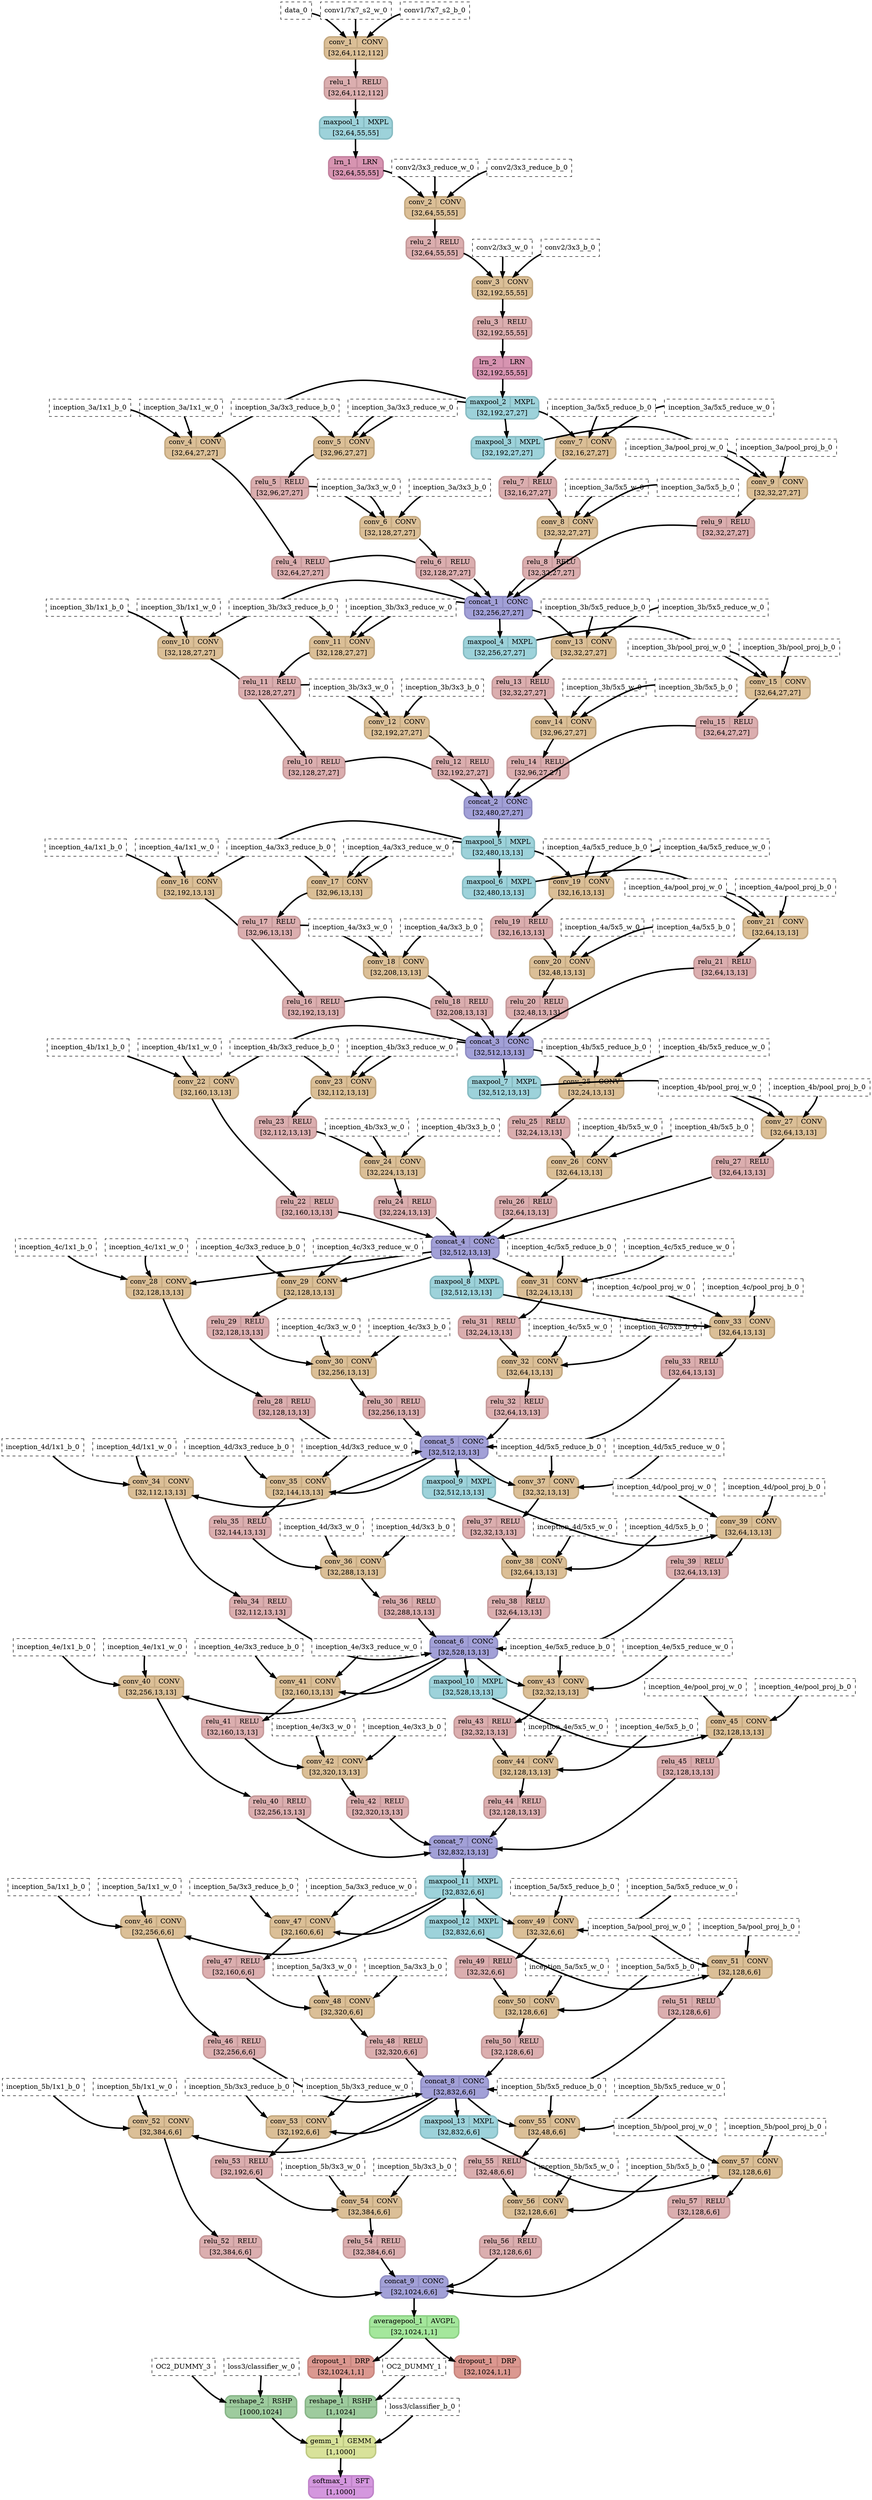 strict digraph {
  graph [
    rankdir="TB"
    overlap=prism
    overlap_shrink=true
    splines=curved
  ];
  node [
    shape=Mrecord
  ];
  edge [
    penwidth=3
  ];

  // Node definitions.
  "data_0" [
    id=0
    name="data_0"
    type=constant_input
    label="data_0"
    inputs=""
    outputs=""
    shape=box
    style="filled,dashed"
    fillcolor="white"
  ];
  "conv1/7x7_s2_w_0" [
    id=1
    name="conv1/7x7_s2_w_0"
    type=constant_input
    label="conv1/7x7_s2_w_0"
    inputs=""
    outputs=""
    shape=box
    style="filled,dashed"
    fillcolor="white"
  ];
  "conv1/7x7_s2_b_0" [
    id=2
    name="conv1/7x7_s2_b_0"
    type=constant_input
    label="conv1/7x7_s2_b_0"
    inputs=""
    outputs=""
    shape=box
    style="filled,dashed"
    fillcolor="white"
  ];
  "conv1/7x7_s2_1" [
    id=3
    name="conv1/7x7_s2_1"
    type=Conv
    label="{ {conv_1  | CONV} | [32,64,112,112] }"
    inputs="data_0;conv1/7x7_s2_w_0;conv1/7x7_s2_b_0"
    outputs="conv1/7x7_s2_1"
    penwidth=3
    style=filled
    color="#c5aa82"
    fontcolor="#000000"
    fillcolor="#dbbf97"
  ];
  "conv1/7x7_s2_2" [
    id=4
    name="conv1/7x7_s2_2"
    type=Relu
    label="{ {relu_1  | RELU} | [32,64,112,112] }"
    inputs="conv1/7x7_s2_1"
    outputs="conv1/7x7_s2_2"
    penwidth=3
    style=filled
    color="#c69a9b"
    fontcolor="#000000"
    fillcolor="#dbaeaf"
  ];
  "pool1/3x3_s2_1" [
    id=5
    name="pool1/3x3_s2_1"
    type=MaxPool
    label="{ {maxpool_1  | MXPL} | [32,64,55,55] }"
    inputs="conv1/7x7_s2_2"
    outputs="pool1/3x3_s2_1"
    penwidth=3
    style=filled
    color="#87bcc3"
    fontcolor="#000000"
    fillcolor="#9dd2da"
  ];
  "pool1/norm1_1" [
    id=6
    name="pool1/norm1_1"
    type=LRN
    label="{ {lrn_1  | LRN} | [32,64,55,55] }"
    inputs="pool1/3x3_s2_1"
    outputs="pool1/norm1_1"
    penwidth=3
    style=filled
    color="#c3829f"
    fontcolor="#000000"
    fillcolor="#d794b1"
  ];
  "conv2/3x3_reduce_w_0" [
    id=7
    name="conv2/3x3_reduce_w_0"
    type=constant_input
    label="conv2/3x3_reduce_w_0"
    inputs=""
    outputs=""
    shape=box
    style="filled,dashed"
    fillcolor="white"
  ];
  "conv2/3x3_reduce_b_0" [
    id=8
    name="conv2/3x3_reduce_b_0"
    type=constant_input
    label="conv2/3x3_reduce_b_0"
    inputs=""
    outputs=""
    shape=box
    style="filled,dashed"
    fillcolor="white"
  ];
  "conv2/3x3_reduce_1" [
    id=9
    name="conv2/3x3_reduce_1"
    type=Conv
    label="{ {conv_2  | CONV} | [32,64,55,55] }"
    inputs="pool1/norm1_1;conv2/3x3_reduce_w_0;conv2/3x3_reduce_b_0"
    outputs="conv2/3x3_reduce_1"
    penwidth=3
    style=filled
    color="#c5aa82"
    fontcolor="#000000"
    fillcolor="#dbbf97"
  ];
  "conv2/3x3_reduce_2" [
    id=10
    name="conv2/3x3_reduce_2"
    type=Relu
    label="{ {relu_2  | RELU} | [32,64,55,55] }"
    inputs="conv2/3x3_reduce_1"
    outputs="conv2/3x3_reduce_2"
    penwidth=3
    style=filled
    color="#c69a9b"
    fontcolor="#000000"
    fillcolor="#dbaeaf"
  ];
  "conv2/3x3_w_0" [
    id=11
    name="conv2/3x3_w_0"
    type=constant_input
    label="conv2/3x3_w_0"
    inputs=""
    outputs=""
    shape=box
    style="filled,dashed"
    fillcolor="white"
  ];
  "conv2/3x3_b_0" [
    id=12
    name="conv2/3x3_b_0"
    type=constant_input
    label="conv2/3x3_b_0"
    inputs=""
    outputs=""
    shape=box
    style="filled,dashed"
    fillcolor="white"
  ];
  "conv2/3x3_1" [
    id=13
    name="conv2/3x3_1"
    type=Conv
    label="{ {conv_3  | CONV} | [32,192,55,55] }"
    inputs="conv2/3x3_reduce_2;conv2/3x3_w_0;conv2/3x3_b_0"
    outputs="conv2/3x3_1"
    penwidth=3
    style=filled
    color="#c5aa82"
    fontcolor="#000000"
    fillcolor="#dbbf97"
  ];
  "conv2/3x3_2" [
    id=14
    name="conv2/3x3_2"
    type=Relu
    label="{ {relu_3  | RELU} | [32,192,55,55] }"
    inputs="conv2/3x3_1"
    outputs="conv2/3x3_2"
    penwidth=3
    style=filled
    color="#c69a9b"
    fontcolor="#000000"
    fillcolor="#dbaeaf"
  ];
  "conv2/norm2_1" [
    id=15
    name="conv2/norm2_1"
    type=LRN
    label="{ {lrn_2  | LRN} | [32,192,55,55] }"
    inputs="conv2/3x3_2"
    outputs="conv2/norm2_1"
    penwidth=3
    style=filled
    color="#c3829f"
    fontcolor="#000000"
    fillcolor="#d794b1"
  ];
  "pool2/3x3_s2_1" [
    id=16
    name="pool2/3x3_s2_1"
    type=MaxPool
    label="{ {maxpool_2  | MXPL} | [32,192,27,27] }"
    inputs="conv2/norm2_1"
    outputs="pool2/3x3_s2_1"
    penwidth=3
    style=filled
    color="#87bcc3"
    fontcolor="#000000"
    fillcolor="#9dd2da"
  ];
  "inception_3a/1x1_w_0" [
    id=17
    name="inception_3a/1x1_w_0"
    type=constant_input
    label="inception_3a/1x1_w_0"
    inputs=""
    outputs=""
    shape=box
    style="filled,dashed"
    fillcolor="white"
  ];
  "inception_3a/1x1_b_0" [
    id=18
    name="inception_3a/1x1_b_0"
    type=constant_input
    label="inception_3a/1x1_b_0"
    inputs=""
    outputs=""
    shape=box
    style="filled,dashed"
    fillcolor="white"
  ];
  "inception_3a/1x1_1" [
    id=19
    name="inception_3a/1x1_1"
    type=Conv
    label="{ {conv_4  | CONV} | [32,64,27,27] }"
    inputs="pool2/3x3_s2_1;inception_3a/1x1_w_0;inception_3a/1x1_b_0"
    outputs="inception_3a/1x1_1"
    penwidth=3
    style=filled
    color="#c5aa82"
    fontcolor="#000000"
    fillcolor="#dbbf97"
  ];
  "inception_3a/1x1_2" [
    id=20
    name="inception_3a/1x1_2"
    type=Relu
    label="{ {relu_4  | RELU} | [32,64,27,27] }"
    inputs="inception_3a/1x1_1"
    outputs="inception_3a/1x1_2"
    penwidth=3
    style=filled
    color="#c69a9b"
    fontcolor="#000000"
    fillcolor="#dbaeaf"
  ];
  "inception_3a/3x3_reduce_w_0" [
    id=21
    name="inception_3a/3x3_reduce_w_0"
    type=constant_input
    label="inception_3a/3x3_reduce_w_0"
    inputs=""
    outputs=""
    shape=box
    style="filled,dashed"
    fillcolor="white"
  ];
  "inception_3a/3x3_reduce_b_0" [
    id=22
    name="inception_3a/3x3_reduce_b_0"
    type=constant_input
    label="inception_3a/3x3_reduce_b_0"
    inputs=""
    outputs=""
    shape=box
    style="filled,dashed"
    fillcolor="white"
  ];
  "inception_3a/3x3_reduce_1" [
    id=23
    name="inception_3a/3x3_reduce_1"
    type=Conv
    label="{ {conv_5  | CONV} | [32,96,27,27] }"
    inputs="pool2/3x3_s2_1;inception_3a/3x3_reduce_w_0;inception_3a/3x3_reduce_b_0"
    outputs="inception_3a/3x3_reduce_1"
    penwidth=3
    style=filled
    color="#c5aa82"
    fontcolor="#000000"
    fillcolor="#dbbf97"
  ];
  "inception_3a/3x3_reduce_2" [
    id=24
    name="inception_3a/3x3_reduce_2"
    type=Relu
    label="{ {relu_5  | RELU} | [32,96,27,27] }"
    inputs="inception_3a/3x3_reduce_1"
    outputs="inception_3a/3x3_reduce_2"
    penwidth=3
    style=filled
    color="#c69a9b"
    fontcolor="#000000"
    fillcolor="#dbaeaf"
  ];
  "inception_3a/3x3_w_0" [
    id=25
    name="inception_3a/3x3_w_0"
    type=constant_input
    label="inception_3a/3x3_w_0"
    inputs=""
    outputs=""
    shape=box
    style="filled,dashed"
    fillcolor="white"
  ];
  "inception_3a/3x3_b_0" [
    id=26
    name="inception_3a/3x3_b_0"
    type=constant_input
    label="inception_3a/3x3_b_0"
    inputs=""
    outputs=""
    shape=box
    style="filled,dashed"
    fillcolor="white"
  ];
  "inception_3a/3x3_1" [
    id=27
    name="inception_3a/3x3_1"
    type=Conv
    label="{ {conv_6  | CONV} | [32,128,27,27] }"
    inputs="inception_3a/3x3_reduce_2;inception_3a/3x3_w_0;inception_3a/3x3_b_0"
    outputs="inception_3a/3x3_1"
    penwidth=3
    style=filled
    color="#c5aa82"
    fontcolor="#000000"
    fillcolor="#dbbf97"
  ];
  "inception_3a/3x3_2" [
    id=28
    name="inception_3a/3x3_2"
    type=Relu
    label="{ {relu_6  | RELU} | [32,128,27,27] }"
    inputs="inception_3a/3x3_1"
    outputs="inception_3a/3x3_2"
    penwidth=3
    style=filled
    color="#c69a9b"
    fontcolor="#000000"
    fillcolor="#dbaeaf"
  ];
  "inception_3a/5x5_reduce_w_0" [
    id=29
    name="inception_3a/5x5_reduce_w_0"
    type=constant_input
    label="inception_3a/5x5_reduce_w_0"
    inputs=""
    outputs=""
    shape=box
    style="filled,dashed"
    fillcolor="white"
  ];
  "inception_3a/5x5_reduce_b_0" [
    id=30
    name="inception_3a/5x5_reduce_b_0"
    type=constant_input
    label="inception_3a/5x5_reduce_b_0"
    inputs=""
    outputs=""
    shape=box
    style="filled,dashed"
    fillcolor="white"
  ];
  "inception_3a/5x5_reduce_1" [
    id=31
    name="inception_3a/5x5_reduce_1"
    type=Conv
    label="{ {conv_7  | CONV} | [32,16,27,27] }"
    inputs="pool2/3x3_s2_1;inception_3a/5x5_reduce_w_0;inception_3a/5x5_reduce_b_0"
    outputs="inception_3a/5x5_reduce_1"
    penwidth=3
    style=filled
    color="#c5aa82"
    fontcolor="#000000"
    fillcolor="#dbbf97"
  ];
  "inception_3a/5x5_reduce_2" [
    id=32
    name="inception_3a/5x5_reduce_2"
    type=Relu
    label="{ {relu_7  | RELU} | [32,16,27,27] }"
    inputs="inception_3a/5x5_reduce_1"
    outputs="inception_3a/5x5_reduce_2"
    penwidth=3
    style=filled
    color="#c69a9b"
    fontcolor="#000000"
    fillcolor="#dbaeaf"
  ];
  "inception_3a/5x5_w_0" [
    id=33
    name="inception_3a/5x5_w_0"
    type=constant_input
    label="inception_3a/5x5_w_0"
    inputs=""
    outputs=""
    shape=box
    style="filled,dashed"
    fillcolor="white"
  ];
  "inception_3a/5x5_b_0" [
    id=34
    name="inception_3a/5x5_b_0"
    type=constant_input
    label="inception_3a/5x5_b_0"
    inputs=""
    outputs=""
    shape=box
    style="filled,dashed"
    fillcolor="white"
  ];
  "inception_3a/5x5_1" [
    id=35
    name="inception_3a/5x5_1"
    type=Conv
    label="{ {conv_8  | CONV} | [32,32,27,27] }"
    inputs="inception_3a/5x5_reduce_2;inception_3a/5x5_w_0;inception_3a/5x5_b_0"
    outputs="inception_3a/5x5_1"
    penwidth=3
    style=filled
    color="#c5aa82"
    fontcolor="#000000"
    fillcolor="#dbbf97"
  ];
  "inception_3a/5x5_2" [
    id=36
    name="inception_3a/5x5_2"
    type=Relu
    label="{ {relu_8  | RELU} | [32,32,27,27] }"
    inputs="inception_3a/5x5_1"
    outputs="inception_3a/5x5_2"
    penwidth=3
    style=filled
    color="#c69a9b"
    fontcolor="#000000"
    fillcolor="#dbaeaf"
  ];
  "inception_3a/pool_1" [
    id=37
    name="inception_3a/pool_1"
    type=MaxPool
    label="{ {maxpool_3  | MXPL} | [32,192,27,27] }"
    inputs="pool2/3x3_s2_1"
    outputs="inception_3a/pool_1"
    penwidth=3
    style=filled
    color="#87bcc3"
    fontcolor="#000000"
    fillcolor="#9dd2da"
  ];
  "inception_3a/pool_proj_w_0" [
    id=38
    name="inception_3a/pool_proj_w_0"
    type=constant_input
    label="inception_3a/pool_proj_w_0"
    inputs=""
    outputs=""
    shape=box
    style="filled,dashed"
    fillcolor="white"
  ];
  "inception_3a/pool_proj_b_0" [
    id=39
    name="inception_3a/pool_proj_b_0"
    type=constant_input
    label="inception_3a/pool_proj_b_0"
    inputs=""
    outputs=""
    shape=box
    style="filled,dashed"
    fillcolor="white"
  ];
  "inception_3a/pool_proj_1" [
    id=40
    name="inception_3a/pool_proj_1"
    type=Conv
    label="{ {conv_9  | CONV} | [32,32,27,27] }"
    inputs="inception_3a/pool_1;inception_3a/pool_proj_w_0;inception_3a/pool_proj_b_0"
    outputs="inception_3a/pool_proj_1"
    penwidth=3
    style=filled
    color="#c5aa82"
    fontcolor="#000000"
    fillcolor="#dbbf97"
  ];
  "inception_3a/pool_proj_2" [
    id=41
    name="inception_3a/pool_proj_2"
    type=Relu
    label="{ {relu_9  | RELU} | [32,32,27,27] }"
    inputs="inception_3a/pool_proj_1"
    outputs="inception_3a/pool_proj_2"
    penwidth=3
    style=filled
    color="#c69a9b"
    fontcolor="#000000"
    fillcolor="#dbaeaf"
  ];
  "inception_3a/output_1" [
    id=42
    name="inception_3a/output_1"
    type=Concat
    label="{ {concat_1  | CONC} | [32,256,27,27] }"
    inputs="inception_3a/1x1_2;inception_3a/3x3_2;inception_3a/5x5_2;inception_3a/pool_proj_2"
    outputs="inception_3a/output_1"
    penwidth=3
    style=filled
    color="#908ec4"
    fontcolor="#000000"
    fillcolor="#a2a0d7"
  ];
  "inception_3b/1x1_w_0" [
    id=43
    name="inception_3b/1x1_w_0"
    type=constant_input
    label="inception_3b/1x1_w_0"
    inputs=""
    outputs=""
    shape=box
    style="filled,dashed"
    fillcolor="white"
  ];
  "inception_3b/1x1_b_0" [
    id=44
    name="inception_3b/1x1_b_0"
    type=constant_input
    label="inception_3b/1x1_b_0"
    inputs=""
    outputs=""
    shape=box
    style="filled,dashed"
    fillcolor="white"
  ];
  "inception_3b/1x1_1" [
    id=45
    name="inception_3b/1x1_1"
    type=Conv
    label="{ {conv_10  | CONV} | [32,128,27,27] }"
    inputs="inception_3a/output_1;inception_3b/1x1_w_0;inception_3b/1x1_b_0"
    outputs="inception_3b/1x1_1"
    penwidth=3
    style=filled
    color="#c5aa82"
    fontcolor="#000000"
    fillcolor="#dbbf97"
  ];
  "inception_3b/1x1_2" [
    id=46
    name="inception_3b/1x1_2"
    type=Relu
    label="{ {relu_10  | RELU} | [32,128,27,27] }"
    inputs="inception_3b/1x1_1"
    outputs="inception_3b/1x1_2"
    penwidth=3
    style=filled
    color="#c69a9b"
    fontcolor="#000000"
    fillcolor="#dbaeaf"
  ];
  "inception_3b/3x3_reduce_w_0" [
    id=47
    name="inception_3b/3x3_reduce_w_0"
    type=constant_input
    label="inception_3b/3x3_reduce_w_0"
    inputs=""
    outputs=""
    shape=box
    style="filled,dashed"
    fillcolor="white"
  ];
  "inception_3b/3x3_reduce_b_0" [
    id=48
    name="inception_3b/3x3_reduce_b_0"
    type=constant_input
    label="inception_3b/3x3_reduce_b_0"
    inputs=""
    outputs=""
    shape=box
    style="filled,dashed"
    fillcolor="white"
  ];
  "inception_3b/3x3_reduce_1" [
    id=49
    name="inception_3b/3x3_reduce_1"
    type=Conv
    label="{ {conv_11  | CONV} | [32,128,27,27] }"
    inputs="inception_3a/output_1;inception_3b/3x3_reduce_w_0;inception_3b/3x3_reduce_b_0"
    outputs="inception_3b/3x3_reduce_1"
    penwidth=3
    style=filled
    color="#c5aa82"
    fontcolor="#000000"
    fillcolor="#dbbf97"
  ];
  "inception_3b/3x3_reduce_2" [
    id=50
    name="inception_3b/3x3_reduce_2"
    type=Relu
    label="{ {relu_11  | RELU} | [32,128,27,27] }"
    inputs="inception_3b/3x3_reduce_1"
    outputs="inception_3b/3x3_reduce_2"
    penwidth=3
    style=filled
    color="#c69a9b"
    fontcolor="#000000"
    fillcolor="#dbaeaf"
  ];
  "inception_3b/3x3_w_0" [
    id=51
    name="inception_3b/3x3_w_0"
    type=constant_input
    label="inception_3b/3x3_w_0"
    inputs=""
    outputs=""
    shape=box
    style="filled,dashed"
    fillcolor="white"
  ];
  "inception_3b/3x3_b_0" [
    id=52
    name="inception_3b/3x3_b_0"
    type=constant_input
    label="inception_3b/3x3_b_0"
    inputs=""
    outputs=""
    shape=box
    style="filled,dashed"
    fillcolor="white"
  ];
  "inception_3b/3x3_1" [
    id=53
    name="inception_3b/3x3_1"
    type=Conv
    label="{ {conv_12  | CONV} | [32,192,27,27] }"
    inputs="inception_3b/3x3_reduce_2;inception_3b/3x3_w_0;inception_3b/3x3_b_0"
    outputs="inception_3b/3x3_1"
    penwidth=3
    style=filled
    color="#c5aa82"
    fontcolor="#000000"
    fillcolor="#dbbf97"
  ];
  "inception_3b/3x3_2" [
    id=54
    name="inception_3b/3x3_2"
    type=Relu
    label="{ {relu_12  | RELU} | [32,192,27,27] }"
    inputs="inception_3b/3x3_1"
    outputs="inception_3b/3x3_2"
    penwidth=3
    style=filled
    color="#c69a9b"
    fontcolor="#000000"
    fillcolor="#dbaeaf"
  ];
  "inception_3b/5x5_reduce_w_0" [
    id=55
    name="inception_3b/5x5_reduce_w_0"
    type=constant_input
    label="inception_3b/5x5_reduce_w_0"
    inputs=""
    outputs=""
    shape=box
    style="filled,dashed"
    fillcolor="white"
  ];
  "inception_3b/5x5_reduce_b_0" [
    id=56
    name="inception_3b/5x5_reduce_b_0"
    type=constant_input
    label="inception_3b/5x5_reduce_b_0"
    inputs=""
    outputs=""
    shape=box
    style="filled,dashed"
    fillcolor="white"
  ];
  "inception_3b/5x5_reduce_1" [
    id=57
    name="inception_3b/5x5_reduce_1"
    type=Conv
    label="{ {conv_13  | CONV} | [32,32,27,27] }"
    inputs="inception_3a/output_1;inception_3b/5x5_reduce_w_0;inception_3b/5x5_reduce_b_0"
    outputs="inception_3b/5x5_reduce_1"
    penwidth=3
    style=filled
    color="#c5aa82"
    fontcolor="#000000"
    fillcolor="#dbbf97"
  ];
  "inception_3b/5x5_reduce_2" [
    id=58
    name="inception_3b/5x5_reduce_2"
    type=Relu
    label="{ {relu_13  | RELU} | [32,32,27,27] }"
    inputs="inception_3b/5x5_reduce_1"
    outputs="inception_3b/5x5_reduce_2"
    penwidth=3
    style=filled
    color="#c69a9b"
    fontcolor="#000000"
    fillcolor="#dbaeaf"
  ];
  "inception_3b/5x5_w_0" [
    id=59
    name="inception_3b/5x5_w_0"
    type=constant_input
    label="inception_3b/5x5_w_0"
    inputs=""
    outputs=""
    shape=box
    style="filled,dashed"
    fillcolor="white"
  ];
  "inception_3b/5x5_b_0" [
    id=60
    name="inception_3b/5x5_b_0"
    type=constant_input
    label="inception_3b/5x5_b_0"
    inputs=""
    outputs=""
    shape=box
    style="filled,dashed"
    fillcolor="white"
  ];
  "inception_3b/5x5_1" [
    id=61
    name="inception_3b/5x5_1"
    type=Conv
    label="{ {conv_14  | CONV} | [32,96,27,27] }"
    inputs="inception_3b/5x5_reduce_2;inception_3b/5x5_w_0;inception_3b/5x5_b_0"
    outputs="inception_3b/5x5_1"
    penwidth=3
    style=filled
    color="#c5aa82"
    fontcolor="#000000"
    fillcolor="#dbbf97"
  ];
  "inception_3b/5x5_2" [
    id=62
    name="inception_3b/5x5_2"
    type=Relu
    label="{ {relu_14  | RELU} | [32,96,27,27] }"
    inputs="inception_3b/5x5_1"
    outputs="inception_3b/5x5_2"
    penwidth=3
    style=filled
    color="#c69a9b"
    fontcolor="#000000"
    fillcolor="#dbaeaf"
  ];
  "inception_3b/pool_1" [
    id=63
    name="inception_3b/pool_1"
    type=MaxPool
    label="{ {maxpool_4  | MXPL} | [32,256,27,27] }"
    inputs="inception_3a/output_1"
    outputs="inception_3b/pool_1"
    penwidth=3
    style=filled
    color="#87bcc3"
    fontcolor="#000000"
    fillcolor="#9dd2da"
  ];
  "inception_3b/pool_proj_w_0" [
    id=64
    name="inception_3b/pool_proj_w_0"
    type=constant_input
    label="inception_3b/pool_proj_w_0"
    inputs=""
    outputs=""
    shape=box
    style="filled,dashed"
    fillcolor="white"
  ];
  "inception_3b/pool_proj_b_0" [
    id=65
    name="inception_3b/pool_proj_b_0"
    type=constant_input
    label="inception_3b/pool_proj_b_0"
    inputs=""
    outputs=""
    shape=box
    style="filled,dashed"
    fillcolor="white"
  ];
  "inception_3b/pool_proj_1" [
    id=66
    name="inception_3b/pool_proj_1"
    type=Conv
    label="{ {conv_15  | CONV} | [32,64,27,27] }"
    inputs="inception_3b/pool_1;inception_3b/pool_proj_w_0;inception_3b/pool_proj_b_0"
    outputs="inception_3b/pool_proj_1"
    penwidth=3
    style=filled
    color="#c5aa82"
    fontcolor="#000000"
    fillcolor="#dbbf97"
  ];
  "inception_3b/pool_proj_2" [
    id=67
    name="inception_3b/pool_proj_2"
    type=Relu
    label="{ {relu_15  | RELU} | [32,64,27,27] }"
    inputs="inception_3b/pool_proj_1"
    outputs="inception_3b/pool_proj_2"
    penwidth=3
    style=filled
    color="#c69a9b"
    fontcolor="#000000"
    fillcolor="#dbaeaf"
  ];
  "inception_3b/output_1" [
    id=68
    name="inception_3b/output_1"
    type=Concat
    label="{ {concat_2  | CONC} | [32,480,27,27] }"
    inputs="inception_3b/1x1_2;inception_3b/3x3_2;inception_3b/5x5_2;inception_3b/pool_proj_2"
    outputs="inception_3b/output_1"
    penwidth=3
    style=filled
    color="#908ec4"
    fontcolor="#000000"
    fillcolor="#a2a0d7"
  ];
  "pool3/3x3_s2_1" [
    id=69
    name="pool3/3x3_s2_1"
    type=MaxPool
    label="{ {maxpool_5  | MXPL} | [32,480,13,13] }"
    inputs="inception_3b/output_1"
    outputs="pool3/3x3_s2_1"
    penwidth=3
    style=filled
    color="#87bcc3"
    fontcolor="#000000"
    fillcolor="#9dd2da"
  ];
  "inception_4a/1x1_w_0" [
    id=70
    name="inception_4a/1x1_w_0"
    type=constant_input
    label="inception_4a/1x1_w_0"
    inputs=""
    outputs=""
    shape=box
    style="filled,dashed"
    fillcolor="white"
  ];
  "inception_4a/1x1_b_0" [
    id=71
    name="inception_4a/1x1_b_0"
    type=constant_input
    label="inception_4a/1x1_b_0"
    inputs=""
    outputs=""
    shape=box
    style="filled,dashed"
    fillcolor="white"
  ];
  "inception_4a/1x1_1" [
    id=72
    name="inception_4a/1x1_1"
    type=Conv
    label="{ {conv_16  | CONV} | [32,192,13,13] }"
    inputs="pool3/3x3_s2_1;inception_4a/1x1_w_0;inception_4a/1x1_b_0"
    outputs="inception_4a/1x1_1"
    penwidth=3
    style=filled
    color="#c5aa82"
    fontcolor="#000000"
    fillcolor="#dbbf97"
  ];
  "inception_4a/1x1_2" [
    id=73
    name="inception_4a/1x1_2"
    type=Relu
    label="{ {relu_16  | RELU} | [32,192,13,13] }"
    inputs="inception_4a/1x1_1"
    outputs="inception_4a/1x1_2"
    penwidth=3
    style=filled
    color="#c69a9b"
    fontcolor="#000000"
    fillcolor="#dbaeaf"
  ];
  "inception_4a/3x3_reduce_w_0" [
    id=74
    name="inception_4a/3x3_reduce_w_0"
    type=constant_input
    label="inception_4a/3x3_reduce_w_0"
    inputs=""
    outputs=""
    shape=box
    style="filled,dashed"
    fillcolor="white"
  ];
  "inception_4a/3x3_reduce_b_0" [
    id=75
    name="inception_4a/3x3_reduce_b_0"
    type=constant_input
    label="inception_4a/3x3_reduce_b_0"
    inputs=""
    outputs=""
    shape=box
    style="filled,dashed"
    fillcolor="white"
  ];
  "inception_4a/3x3_reduce_1" [
    id=76
    name="inception_4a/3x3_reduce_1"
    type=Conv
    label="{ {conv_17  | CONV} | [32,96,13,13] }"
    inputs="pool3/3x3_s2_1;inception_4a/3x3_reduce_w_0;inception_4a/3x3_reduce_b_0"
    outputs="inception_4a/3x3_reduce_1"
    penwidth=3
    style=filled
    color="#c5aa82"
    fontcolor="#000000"
    fillcolor="#dbbf97"
  ];
  "inception_4a/3x3_reduce_2" [
    id=77
    name="inception_4a/3x3_reduce_2"
    type=Relu
    label="{ {relu_17  | RELU} | [32,96,13,13] }"
    inputs="inception_4a/3x3_reduce_1"
    outputs="inception_4a/3x3_reduce_2"
    penwidth=3
    style=filled
    color="#c69a9b"
    fontcolor="#000000"
    fillcolor="#dbaeaf"
  ];
  "inception_4a/3x3_w_0" [
    id=78
    name="inception_4a/3x3_w_0"
    type=constant_input
    label="inception_4a/3x3_w_0"
    inputs=""
    outputs=""
    shape=box
    style="filled,dashed"
    fillcolor="white"
  ];
  "inception_4a/3x3_b_0" [
    id=79
    name="inception_4a/3x3_b_0"
    type=constant_input
    label="inception_4a/3x3_b_0"
    inputs=""
    outputs=""
    shape=box
    style="filled,dashed"
    fillcolor="white"
  ];
  "inception_4a/3x3_1" [
    id=80
    name="inception_4a/3x3_1"
    type=Conv
    label="{ {conv_18  | CONV} | [32,208,13,13] }"
    inputs="inception_4a/3x3_reduce_2;inception_4a/3x3_w_0;inception_4a/3x3_b_0"
    outputs="inception_4a/3x3_1"
    penwidth=3
    style=filled
    color="#c5aa82"
    fontcolor="#000000"
    fillcolor="#dbbf97"
  ];
  "inception_4a/3x3_2" [
    id=81
    name="inception_4a/3x3_2"
    type=Relu
    label="{ {relu_18  | RELU} | [32,208,13,13] }"
    inputs="inception_4a/3x3_1"
    outputs="inception_4a/3x3_2"
    penwidth=3
    style=filled
    color="#c69a9b"
    fontcolor="#000000"
    fillcolor="#dbaeaf"
  ];
  "inception_4a/5x5_reduce_w_0" [
    id=82
    name="inception_4a/5x5_reduce_w_0"
    type=constant_input
    label="inception_4a/5x5_reduce_w_0"
    inputs=""
    outputs=""
    shape=box
    style="filled,dashed"
    fillcolor="white"
  ];
  "inception_4a/5x5_reduce_b_0" [
    id=83
    name="inception_4a/5x5_reduce_b_0"
    type=constant_input
    label="inception_4a/5x5_reduce_b_0"
    inputs=""
    outputs=""
    shape=box
    style="filled,dashed"
    fillcolor="white"
  ];
  "inception_4a/5x5_reduce_1" [
    id=84
    name="inception_4a/5x5_reduce_1"
    type=Conv
    label="{ {conv_19  | CONV} | [32,16,13,13] }"
    inputs="pool3/3x3_s2_1;inception_4a/5x5_reduce_w_0;inception_4a/5x5_reduce_b_0"
    outputs="inception_4a/5x5_reduce_1"
    penwidth=3
    style=filled
    color="#c5aa82"
    fontcolor="#000000"
    fillcolor="#dbbf97"
  ];
  "inception_4a/5x5_reduce_2" [
    id=85
    name="inception_4a/5x5_reduce_2"
    type=Relu
    label="{ {relu_19  | RELU} | [32,16,13,13] }"
    inputs="inception_4a/5x5_reduce_1"
    outputs="inception_4a/5x5_reduce_2"
    penwidth=3
    style=filled
    color="#c69a9b"
    fontcolor="#000000"
    fillcolor="#dbaeaf"
  ];
  "inception_4a/5x5_w_0" [
    id=86
    name="inception_4a/5x5_w_0"
    type=constant_input
    label="inception_4a/5x5_w_0"
    inputs=""
    outputs=""
    shape=box
    style="filled,dashed"
    fillcolor="white"
  ];
  "inception_4a/5x5_b_0" [
    id=87
    name="inception_4a/5x5_b_0"
    type=constant_input
    label="inception_4a/5x5_b_0"
    inputs=""
    outputs=""
    shape=box
    style="filled,dashed"
    fillcolor="white"
  ];
  "inception_4a/5x5_1" [
    id=88
    name="inception_4a/5x5_1"
    type=Conv
    label="{ {conv_20  | CONV} | [32,48,13,13] }"
    inputs="inception_4a/5x5_reduce_2;inception_4a/5x5_w_0;inception_4a/5x5_b_0"
    outputs="inception_4a/5x5_1"
    penwidth=3
    style=filled
    color="#c5aa82"
    fontcolor="#000000"
    fillcolor="#dbbf97"
  ];
  "inception_4a/5x5_2" [
    id=89
    name="inception_4a/5x5_2"
    type=Relu
    label="{ {relu_20  | RELU} | [32,48,13,13] }"
    inputs="inception_4a/5x5_1"
    outputs="inception_4a/5x5_2"
    penwidth=3
    style=filled
    color="#c69a9b"
    fontcolor="#000000"
    fillcolor="#dbaeaf"
  ];
  "inception_4a/pool_1" [
    id=90
    name="inception_4a/pool_1"
    type=MaxPool
    label="{ {maxpool_6  | MXPL} | [32,480,13,13] }"
    inputs="pool3/3x3_s2_1"
    outputs="inception_4a/pool_1"
    penwidth=3
    style=filled
    color="#87bcc3"
    fontcolor="#000000"
    fillcolor="#9dd2da"
  ];
  "inception_4a/pool_proj_w_0" [
    id=91
    name="inception_4a/pool_proj_w_0"
    type=constant_input
    label="inception_4a/pool_proj_w_0"
    inputs=""
    outputs=""
    shape=box
    style="filled,dashed"
    fillcolor="white"
  ];
  "inception_4a/pool_proj_b_0" [
    id=92
    name="inception_4a/pool_proj_b_0"
    type=constant_input
    label="inception_4a/pool_proj_b_0"
    inputs=""
    outputs=""
    shape=box
    style="filled,dashed"
    fillcolor="white"
  ];
  "inception_4a/pool_proj_1" [
    id=93
    name="inception_4a/pool_proj_1"
    type=Conv
    label="{ {conv_21  | CONV} | [32,64,13,13] }"
    inputs="inception_4a/pool_1;inception_4a/pool_proj_w_0;inception_4a/pool_proj_b_0"
    outputs="inception_4a/pool_proj_1"
    penwidth=3
    style=filled
    color="#c5aa82"
    fontcolor="#000000"
    fillcolor="#dbbf97"
  ];
  "inception_4a/pool_proj_2" [
    id=94
    name="inception_4a/pool_proj_2"
    type=Relu
    label="{ {relu_21  | RELU} | [32,64,13,13] }"
    inputs="inception_4a/pool_proj_1"
    outputs="inception_4a/pool_proj_2"
    penwidth=3
    style=filled
    color="#c69a9b"
    fontcolor="#000000"
    fillcolor="#dbaeaf"
  ];
  "inception_4a/output_1" [
    id=95
    name="inception_4a/output_1"
    type=Concat
    label="{ {concat_3  | CONC} | [32,512,13,13] }"
    inputs="inception_4a/1x1_2;inception_4a/3x3_2;inception_4a/5x5_2;inception_4a/pool_proj_2"
    outputs="inception_4a/output_1"
    penwidth=3
    style=filled
    color="#908ec4"
    fontcolor="#000000"
    fillcolor="#a2a0d7"
  ];
  "inception_4b/1x1_w_0" [
    id=96
    name="inception_4b/1x1_w_0"
    type=constant_input
    label="inception_4b/1x1_w_0"
    inputs=""
    outputs=""
    shape=box
    style="filled,dashed"
    fillcolor="white"
  ];
  "inception_4b/1x1_b_0" [
    id=97
    name="inception_4b/1x1_b_0"
    type=constant_input
    label="inception_4b/1x1_b_0"
    inputs=""
    outputs=""
    shape=box
    style="filled,dashed"
    fillcolor="white"
  ];
  "inception_4b/1x1_1" [
    id=98
    name="inception_4b/1x1_1"
    type=Conv
    label="{ {conv_22  | CONV} | [32,160,13,13] }"
    inputs="inception_4a/output_1;inception_4b/1x1_w_0;inception_4b/1x1_b_0"
    outputs="inception_4b/1x1_1"
    penwidth=3
    style=filled
    color="#c5aa82"
    fontcolor="#000000"
    fillcolor="#dbbf97"
  ];
  "inception_4b/1x1_2" [
    id=99
    name="inception_4b/1x1_2"
    type=Relu
    label="{ {relu_22  | RELU} | [32,160,13,13] }"
    inputs="inception_4b/1x1_1"
    outputs="inception_4b/1x1_2"
    penwidth=3
    style=filled
    color="#c69a9b"
    fontcolor="#000000"
    fillcolor="#dbaeaf"
  ];
  "inception_4b/3x3_reduce_w_0" [
    id=100
    name="inception_4b/3x3_reduce_w_0"
    type=constant_input
    label="inception_4b/3x3_reduce_w_0"
    inputs=""
    outputs=""
    shape=box
    style="filled,dashed"
    fillcolor="white"
  ];
  "inception_4b/3x3_reduce_b_0" [
    id=101
    name="inception_4b/3x3_reduce_b_0"
    type=constant_input
    label="inception_4b/3x3_reduce_b_0"
    inputs=""
    outputs=""
    shape=box
    style="filled,dashed"
    fillcolor="white"
  ];
  "inception_4b/3x3_reduce_1" [
    id=102
    name="inception_4b/3x3_reduce_1"
    type=Conv
    label="{ {conv_23  | CONV} | [32,112,13,13] }"
    inputs="inception_4a/output_1;inception_4b/3x3_reduce_w_0;inception_4b/3x3_reduce_b_0"
    outputs="inception_4b/3x3_reduce_1"
    penwidth=3
    style=filled
    color="#c5aa82"
    fontcolor="#000000"
    fillcolor="#dbbf97"
  ];
  "inception_4b/3x3_reduce_2" [
    id=103
    name="inception_4b/3x3_reduce_2"
    type=Relu
    label="{ {relu_23  | RELU} | [32,112,13,13] }"
    inputs="inception_4b/3x3_reduce_1"
    outputs="inception_4b/3x3_reduce_2"
    penwidth=3
    style=filled
    color="#c69a9b"
    fontcolor="#000000"
    fillcolor="#dbaeaf"
  ];
  "inception_4b/3x3_w_0" [
    id=104
    name="inception_4b/3x3_w_0"
    type=constant_input
    label="inception_4b/3x3_w_0"
    inputs=""
    outputs=""
    shape=box
    style="filled,dashed"
    fillcolor="white"
  ];
  "inception_4b/3x3_b_0" [
    id=105
    name="inception_4b/3x3_b_0"
    type=constant_input
    label="inception_4b/3x3_b_0"
    inputs=""
    outputs=""
    shape=box
    style="filled,dashed"
    fillcolor="white"
  ];
  "inception_4b/3x3_1" [
    id=106
    name="inception_4b/3x3_1"
    type=Conv
    label="{ {conv_24  | CONV} | [32,224,13,13] }"
    inputs="inception_4b/3x3_reduce_2;inception_4b/3x3_w_0;inception_4b/3x3_b_0"
    outputs="inception_4b/3x3_1"
    penwidth=3
    style=filled
    color="#c5aa82"
    fontcolor="#000000"
    fillcolor="#dbbf97"
  ];
  "inception_4b/3x3_2" [
    id=107
    name="inception_4b/3x3_2"
    type=Relu
    label="{ {relu_24  | RELU} | [32,224,13,13] }"
    inputs="inception_4b/3x3_1"
    outputs="inception_4b/3x3_2"
    penwidth=3
    style=filled
    color="#c69a9b"
    fontcolor="#000000"
    fillcolor="#dbaeaf"
  ];
  "inception_4b/5x5_reduce_w_0" [
    id=108
    name="inception_4b/5x5_reduce_w_0"
    type=constant_input
    label="inception_4b/5x5_reduce_w_0"
    inputs=""
    outputs=""
    shape=box
    style="filled,dashed"
    fillcolor="white"
  ];
  "inception_4b/5x5_reduce_b_0" [
    id=109
    name="inception_4b/5x5_reduce_b_0"
    type=constant_input
    label="inception_4b/5x5_reduce_b_0"
    inputs=""
    outputs=""
    shape=box
    style="filled,dashed"
    fillcolor="white"
  ];
  "inception_4b/5x5_reduce_1" [
    id=110
    name="inception_4b/5x5_reduce_1"
    type=Conv
    label="{ {conv_25  | CONV} | [32,24,13,13] }"
    inputs="inception_4a/output_1;inception_4b/5x5_reduce_w_0;inception_4b/5x5_reduce_b_0"
    outputs="inception_4b/5x5_reduce_1"
    penwidth=3
    style=filled
    color="#c5aa82"
    fontcolor="#000000"
    fillcolor="#dbbf97"
  ];
  "inception_4b/5x5_reduce_2" [
    id=111
    name="inception_4b/5x5_reduce_2"
    type=Relu
    label="{ {relu_25  | RELU} | [32,24,13,13] }"
    inputs="inception_4b/5x5_reduce_1"
    outputs="inception_4b/5x5_reduce_2"
    penwidth=3
    style=filled
    color="#c69a9b"
    fontcolor="#000000"
    fillcolor="#dbaeaf"
  ];
  "inception_4b/5x5_w_0" [
    id=112
    name="inception_4b/5x5_w_0"
    type=constant_input
    label="inception_4b/5x5_w_0"
    inputs=""
    outputs=""
    shape=box
    style="filled,dashed"
    fillcolor="white"
  ];
  "inception_4b/5x5_b_0" [
    id=113
    name="inception_4b/5x5_b_0"
    type=constant_input
    label="inception_4b/5x5_b_0"
    inputs=""
    outputs=""
    shape=box
    style="filled,dashed"
    fillcolor="white"
  ];
  "inception_4b/5x5_1" [
    id=114
    name="inception_4b/5x5_1"
    type=Conv
    label="{ {conv_26  | CONV} | [32,64,13,13] }"
    inputs="inception_4b/5x5_reduce_2;inception_4b/5x5_w_0;inception_4b/5x5_b_0"
    outputs="inception_4b/5x5_1"
    penwidth=3
    style=filled
    color="#c5aa82"
    fontcolor="#000000"
    fillcolor="#dbbf97"
  ];
  "inception_4b/5x5_2" [
    id=115
    name="inception_4b/5x5_2"
    type=Relu
    label="{ {relu_26  | RELU} | [32,64,13,13] }"
    inputs="inception_4b/5x5_1"
    outputs="inception_4b/5x5_2"
    penwidth=3
    style=filled
    color="#c69a9b"
    fontcolor="#000000"
    fillcolor="#dbaeaf"
  ];
  "inception_4b/pool_1" [
    id=116
    name="inception_4b/pool_1"
    type=MaxPool
    label="{ {maxpool_7  | MXPL} | [32,512,13,13] }"
    inputs="inception_4a/output_1"
    outputs="inception_4b/pool_1"
    penwidth=3
    style=filled
    color="#87bcc3"
    fontcolor="#000000"
    fillcolor="#9dd2da"
  ];
  "inception_4b/pool_proj_w_0" [
    id=117
    name="inception_4b/pool_proj_w_0"
    type=constant_input
    label="inception_4b/pool_proj_w_0"
    inputs=""
    outputs=""
    shape=box
    style="filled,dashed"
    fillcolor="white"
  ];
  "inception_4b/pool_proj_b_0" [
    id=118
    name="inception_4b/pool_proj_b_0"
    type=constant_input
    label="inception_4b/pool_proj_b_0"
    inputs=""
    outputs=""
    shape=box
    style="filled,dashed"
    fillcolor="white"
  ];
  "inception_4b/pool_proj_1" [
    id=119
    name="inception_4b/pool_proj_1"
    type=Conv
    label="{ {conv_27  | CONV} | [32,64,13,13] }"
    inputs="inception_4b/pool_1;inception_4b/pool_proj_w_0;inception_4b/pool_proj_b_0"
    outputs="inception_4b/pool_proj_1"
    penwidth=3
    style=filled
    color="#c5aa82"
    fontcolor="#000000"
    fillcolor="#dbbf97"
  ];
  "inception_4b/pool_proj_2" [
    id=120
    name="inception_4b/pool_proj_2"
    type=Relu
    label="{ {relu_27  | RELU} | [32,64,13,13] }"
    inputs="inception_4b/pool_proj_1"
    outputs="inception_4b/pool_proj_2"
    penwidth=3
    style=filled
    color="#c69a9b"
    fontcolor="#000000"
    fillcolor="#dbaeaf"
  ];
  "inception_4b/output_1" [
    id=121
    name="inception_4b/output_1"
    type=Concat
    label="{ {concat_4  | CONC} | [32,512,13,13] }"
    inputs="inception_4b/1x1_2;inception_4b/3x3_2;inception_4b/5x5_2;inception_4b/pool_proj_2"
    outputs="inception_4b/output_1"
    penwidth=3
    style=filled
    color="#908ec4"
    fontcolor="#000000"
    fillcolor="#a2a0d7"
  ];
  "inception_4c/1x1_w_0" [
    id=122
    name="inception_4c/1x1_w_0"
    type=constant_input
    label="inception_4c/1x1_w_0"
    inputs=""
    outputs=""
    shape=box
    style="filled,dashed"
    fillcolor="white"
  ];
  "inception_4c/1x1_b_0" [
    id=123
    name="inception_4c/1x1_b_0"
    type=constant_input
    label="inception_4c/1x1_b_0"
    inputs=""
    outputs=""
    shape=box
    style="filled,dashed"
    fillcolor="white"
  ];
  "inception_4c/1x1_1" [
    id=124
    name="inception_4c/1x1_1"
    type=Conv
    label="{ {conv_28  | CONV} | [32,128,13,13] }"
    inputs="inception_4b/output_1;inception_4c/1x1_w_0;inception_4c/1x1_b_0"
    outputs="inception_4c/1x1_1"
    penwidth=3
    style=filled
    color="#c5aa82"
    fontcolor="#000000"
    fillcolor="#dbbf97"
  ];
  "inception_4c/1x1_2" [
    id=125
    name="inception_4c/1x1_2"
    type=Relu
    label="{ {relu_28  | RELU} | [32,128,13,13] }"
    inputs="inception_4c/1x1_1"
    outputs="inception_4c/1x1_2"
    penwidth=3
    style=filled
    color="#c69a9b"
    fontcolor="#000000"
    fillcolor="#dbaeaf"
  ];
  "inception_4c/3x3_reduce_w_0" [
    id=126
    name="inception_4c/3x3_reduce_w_0"
    type=constant_input
    label="inception_4c/3x3_reduce_w_0"
    inputs=""
    outputs=""
    shape=box
    style="filled,dashed"
    fillcolor="white"
  ];
  "inception_4c/3x3_reduce_b_0" [
    id=127
    name="inception_4c/3x3_reduce_b_0"
    type=constant_input
    label="inception_4c/3x3_reduce_b_0"
    inputs=""
    outputs=""
    shape=box
    style="filled,dashed"
    fillcolor="white"
  ];
  "inception_4c/3x3_reduce_1" [
    id=128
    name="inception_4c/3x3_reduce_1"
    type=Conv
    label="{ {conv_29  | CONV} | [32,128,13,13] }"
    inputs="inception_4b/output_1;inception_4c/3x3_reduce_w_0;inception_4c/3x3_reduce_b_0"
    outputs="inception_4c/3x3_reduce_1"
    penwidth=3
    style=filled
    color="#c5aa82"
    fontcolor="#000000"
    fillcolor="#dbbf97"
  ];
  "inception_4c/3x3_reduce_2" [
    id=129
    name="inception_4c/3x3_reduce_2"
    type=Relu
    label="{ {relu_29  | RELU} | [32,128,13,13] }"
    inputs="inception_4c/3x3_reduce_1"
    outputs="inception_4c/3x3_reduce_2"
    penwidth=3
    style=filled
    color="#c69a9b"
    fontcolor="#000000"
    fillcolor="#dbaeaf"
  ];
  "inception_4c/3x3_w_0" [
    id=130
    name="inception_4c/3x3_w_0"
    type=constant_input
    label="inception_4c/3x3_w_0"
    inputs=""
    outputs=""
    shape=box
    style="filled,dashed"
    fillcolor="white"
  ];
  "inception_4c/3x3_b_0" [
    id=131
    name="inception_4c/3x3_b_0"
    type=constant_input
    label="inception_4c/3x3_b_0"
    inputs=""
    outputs=""
    shape=box
    style="filled,dashed"
    fillcolor="white"
  ];
  "inception_4c/3x3_1" [
    id=132
    name="inception_4c/3x3_1"
    type=Conv
    label="{ {conv_30  | CONV} | [32,256,13,13] }"
    inputs="inception_4c/3x3_reduce_2;inception_4c/3x3_w_0;inception_4c/3x3_b_0"
    outputs="inception_4c/3x3_1"
    penwidth=3
    style=filled
    color="#c5aa82"
    fontcolor="#000000"
    fillcolor="#dbbf97"
  ];
  "inception_4c/3x3_2" [
    id=133
    name="inception_4c/3x3_2"
    type=Relu
    label="{ {relu_30  | RELU} | [32,256,13,13] }"
    inputs="inception_4c/3x3_1"
    outputs="inception_4c/3x3_2"
    penwidth=3
    style=filled
    color="#c69a9b"
    fontcolor="#000000"
    fillcolor="#dbaeaf"
  ];
  "inception_4c/5x5_reduce_w_0" [
    id=134
    name="inception_4c/5x5_reduce_w_0"
    type=constant_input
    label="inception_4c/5x5_reduce_w_0"
    inputs=""
    outputs=""
    shape=box
    style="filled,dashed"
    fillcolor="white"
  ];
  "inception_4c/5x5_reduce_b_0" [
    id=135
    name="inception_4c/5x5_reduce_b_0"
    type=constant_input
    label="inception_4c/5x5_reduce_b_0"
    inputs=""
    outputs=""
    shape=box
    style="filled,dashed"
    fillcolor="white"
  ];
  "inception_4c/5x5_reduce_1" [
    id=136
    name="inception_4c/5x5_reduce_1"
    type=Conv
    label="{ {conv_31  | CONV} | [32,24,13,13] }"
    inputs="inception_4b/output_1;inception_4c/5x5_reduce_w_0;inception_4c/5x5_reduce_b_0"
    outputs="inception_4c/5x5_reduce_1"
    penwidth=3
    style=filled
    color="#c5aa82"
    fontcolor="#000000"
    fillcolor="#dbbf97"
  ];
  "inception_4c/5x5_reduce_2" [
    id=137
    name="inception_4c/5x5_reduce_2"
    type=Relu
    label="{ {relu_31  | RELU} | [32,24,13,13] }"
    inputs="inception_4c/5x5_reduce_1"
    outputs="inception_4c/5x5_reduce_2"
    penwidth=3
    style=filled
    color="#c69a9b"
    fontcolor="#000000"
    fillcolor="#dbaeaf"
  ];
  "inception_4c/5x5_w_0" [
    id=138
    name="inception_4c/5x5_w_0"
    type=constant_input
    label="inception_4c/5x5_w_0"
    inputs=""
    outputs=""
    shape=box
    style="filled,dashed"
    fillcolor="white"
  ];
  "inception_4c/5x5_b_0" [
    id=139
    name="inception_4c/5x5_b_0"
    type=constant_input
    label="inception_4c/5x5_b_0"
    inputs=""
    outputs=""
    shape=box
    style="filled,dashed"
    fillcolor="white"
  ];
  "inception_4c/5x5_1" [
    id=140
    name="inception_4c/5x5_1"
    type=Conv
    label="{ {conv_32  | CONV} | [32,64,13,13] }"
    inputs="inception_4c/5x5_reduce_2;inception_4c/5x5_w_0;inception_4c/5x5_b_0"
    outputs="inception_4c/5x5_1"
    penwidth=3
    style=filled
    color="#c5aa82"
    fontcolor="#000000"
    fillcolor="#dbbf97"
  ];
  "inception_4c/5x5_2" [
    id=141
    name="inception_4c/5x5_2"
    type=Relu
    label="{ {relu_32  | RELU} | [32,64,13,13] }"
    inputs="inception_4c/5x5_1"
    outputs="inception_4c/5x5_2"
    penwidth=3
    style=filled
    color="#c69a9b"
    fontcolor="#000000"
    fillcolor="#dbaeaf"
  ];
  "inception_4c/pool_1" [
    id=142
    name="inception_4c/pool_1"
    type=MaxPool
    label="{ {maxpool_8  | MXPL} | [32,512,13,13] }"
    inputs="inception_4b/output_1"
    outputs="inception_4c/pool_1"
    penwidth=3
    style=filled
    color="#87bcc3"
    fontcolor="#000000"
    fillcolor="#9dd2da"
  ];
  "inception_4c/pool_proj_w_0" [
    id=143
    name="inception_4c/pool_proj_w_0"
    type=constant_input
    label="inception_4c/pool_proj_w_0"
    inputs=""
    outputs=""
    shape=box
    style="filled,dashed"
    fillcolor="white"
  ];
  "inception_4c/pool_proj_b_0" [
    id=144
    name="inception_4c/pool_proj_b_0"
    type=constant_input
    label="inception_4c/pool_proj_b_0"
    inputs=""
    outputs=""
    shape=box
    style="filled,dashed"
    fillcolor="white"
  ];
  "inception_4c/pool_proj_1" [
    id=145
    name="inception_4c/pool_proj_1"
    type=Conv
    label="{ {conv_33  | CONV} | [32,64,13,13] }"
    inputs="inception_4c/pool_1;inception_4c/pool_proj_w_0;inception_4c/pool_proj_b_0"
    outputs="inception_4c/pool_proj_1"
    penwidth=3
    style=filled
    color="#c5aa82"
    fontcolor="#000000"
    fillcolor="#dbbf97"
  ];
  "inception_4c/pool_proj_2" [
    id=146
    name="inception_4c/pool_proj_2"
    type=Relu
    label="{ {relu_33  | RELU} | [32,64,13,13] }"
    inputs="inception_4c/pool_proj_1"
    outputs="inception_4c/pool_proj_2"
    penwidth=3
    style=filled
    color="#c69a9b"
    fontcolor="#000000"
    fillcolor="#dbaeaf"
  ];
  "inception_4c/output_1" [
    id=147
    name="inception_4c/output_1"
    type=Concat
    label="{ {concat_5  | CONC} | [32,512,13,13] }"
    inputs="inception_4c/1x1_2;inception_4c/3x3_2;inception_4c/5x5_2;inception_4c/pool_proj_2"
    outputs="inception_4c/output_1"
    penwidth=3
    style=filled
    color="#908ec4"
    fontcolor="#000000"
    fillcolor="#a2a0d7"
  ];
  "inception_4d/1x1_w_0" [
    id=148
    name="inception_4d/1x1_w_0"
    type=constant_input
    label="inception_4d/1x1_w_0"
    inputs=""
    outputs=""
    shape=box
    style="filled,dashed"
    fillcolor="white"
  ];
  "inception_4d/1x1_b_0" [
    id=149
    name="inception_4d/1x1_b_0"
    type=constant_input
    label="inception_4d/1x1_b_0"
    inputs=""
    outputs=""
    shape=box
    style="filled,dashed"
    fillcolor="white"
  ];
  "inception_4d/1x1_1" [
    id=150
    name="inception_4d/1x1_1"
    type=Conv
    label="{ {conv_34  | CONV} | [32,112,13,13] }"
    inputs="inception_4c/output_1;inception_4d/1x1_w_0;inception_4d/1x1_b_0"
    outputs="inception_4d/1x1_1"
    penwidth=3
    style=filled
    color="#c5aa82"
    fontcolor="#000000"
    fillcolor="#dbbf97"
  ];
  "inception_4d/1x1_2" [
    id=151
    name="inception_4d/1x1_2"
    type=Relu
    label="{ {relu_34  | RELU} | [32,112,13,13] }"
    inputs="inception_4d/1x1_1"
    outputs="inception_4d/1x1_2"
    penwidth=3
    style=filled
    color="#c69a9b"
    fontcolor="#000000"
    fillcolor="#dbaeaf"
  ];
  "inception_4d/3x3_reduce_w_0" [
    id=152
    name="inception_4d/3x3_reduce_w_0"
    type=constant_input
    label="inception_4d/3x3_reduce_w_0"
    inputs=""
    outputs=""
    shape=box
    style="filled,dashed"
    fillcolor="white"
  ];
  "inception_4d/3x3_reduce_b_0" [
    id=153
    name="inception_4d/3x3_reduce_b_0"
    type=constant_input
    label="inception_4d/3x3_reduce_b_0"
    inputs=""
    outputs=""
    shape=box
    style="filled,dashed"
    fillcolor="white"
  ];
  "inception_4d/3x3_reduce_1" [
    id=154
    name="inception_4d/3x3_reduce_1"
    type=Conv
    label="{ {conv_35  | CONV} | [32,144,13,13] }"
    inputs="inception_4c/output_1;inception_4d/3x3_reduce_w_0;inception_4d/3x3_reduce_b_0"
    outputs="inception_4d/3x3_reduce_1"
    penwidth=3
    style=filled
    color="#c5aa82"
    fontcolor="#000000"
    fillcolor="#dbbf97"
  ];
  "inception_4d/3x3_reduce_2" [
    id=155
    name="inception_4d/3x3_reduce_2"
    type=Relu
    label="{ {relu_35  | RELU} | [32,144,13,13] }"
    inputs="inception_4d/3x3_reduce_1"
    outputs="inception_4d/3x3_reduce_2"
    penwidth=3
    style=filled
    color="#c69a9b"
    fontcolor="#000000"
    fillcolor="#dbaeaf"
  ];
  "inception_4d/3x3_w_0" [
    id=156
    name="inception_4d/3x3_w_0"
    type=constant_input
    label="inception_4d/3x3_w_0"
    inputs=""
    outputs=""
    shape=box
    style="filled,dashed"
    fillcolor="white"
  ];
  "inception_4d/3x3_b_0" [
    id=157
    name="inception_4d/3x3_b_0"
    type=constant_input
    label="inception_4d/3x3_b_0"
    inputs=""
    outputs=""
    shape=box
    style="filled,dashed"
    fillcolor="white"
  ];
  "inception_4d/3x3_1" [
    id=158
    name="inception_4d/3x3_1"
    type=Conv
    label="{ {conv_36  | CONV} | [32,288,13,13] }"
    inputs="inception_4d/3x3_reduce_2;inception_4d/3x3_w_0;inception_4d/3x3_b_0"
    outputs="inception_4d/3x3_1"
    penwidth=3
    style=filled
    color="#c5aa82"
    fontcolor="#000000"
    fillcolor="#dbbf97"
  ];
  "inception_4d/3x3_2" [
    id=159
    name="inception_4d/3x3_2"
    type=Relu
    label="{ {relu_36  | RELU} | [32,288,13,13] }"
    inputs="inception_4d/3x3_1"
    outputs="inception_4d/3x3_2"
    penwidth=3
    style=filled
    color="#c69a9b"
    fontcolor="#000000"
    fillcolor="#dbaeaf"
  ];
  "inception_4d/5x5_reduce_w_0" [
    id=160
    name="inception_4d/5x5_reduce_w_0"
    type=constant_input
    label="inception_4d/5x5_reduce_w_0"
    inputs=""
    outputs=""
    shape=box
    style="filled,dashed"
    fillcolor="white"
  ];
  "inception_4d/5x5_reduce_b_0" [
    id=161
    name="inception_4d/5x5_reduce_b_0"
    type=constant_input
    label="inception_4d/5x5_reduce_b_0"
    inputs=""
    outputs=""
    shape=box
    style="filled,dashed"
    fillcolor="white"
  ];
  "inception_4d/5x5_reduce_1" [
    id=162
    name="inception_4d/5x5_reduce_1"
    type=Conv
    label="{ {conv_37  | CONV} | [32,32,13,13] }"
    inputs="inception_4c/output_1;inception_4d/5x5_reduce_w_0;inception_4d/5x5_reduce_b_0"
    outputs="inception_4d/5x5_reduce_1"
    penwidth=3
    style=filled
    color="#c5aa82"
    fontcolor="#000000"
    fillcolor="#dbbf97"
  ];
  "inception_4d/5x5_reduce_2" [
    id=163
    name="inception_4d/5x5_reduce_2"
    type=Relu
    label="{ {relu_37  | RELU} | [32,32,13,13] }"
    inputs="inception_4d/5x5_reduce_1"
    outputs="inception_4d/5x5_reduce_2"
    penwidth=3
    style=filled
    color="#c69a9b"
    fontcolor="#000000"
    fillcolor="#dbaeaf"
  ];
  "inception_4d/5x5_w_0" [
    id=164
    name="inception_4d/5x5_w_0"
    type=constant_input
    label="inception_4d/5x5_w_0"
    inputs=""
    outputs=""
    shape=box
    style="filled,dashed"
    fillcolor="white"
  ];
  "inception_4d/5x5_b_0" [
    id=165
    name="inception_4d/5x5_b_0"
    type=constant_input
    label="inception_4d/5x5_b_0"
    inputs=""
    outputs=""
    shape=box
    style="filled,dashed"
    fillcolor="white"
  ];
  "inception_4d/5x5_1" [
    id=166
    name="inception_4d/5x5_1"
    type=Conv
    label="{ {conv_38  | CONV} | [32,64,13,13] }"
    inputs="inception_4d/5x5_reduce_2;inception_4d/5x5_w_0;inception_4d/5x5_b_0"
    outputs="inception_4d/5x5_1"
    penwidth=3
    style=filled
    color="#c5aa82"
    fontcolor="#000000"
    fillcolor="#dbbf97"
  ];
  "inception_4d/5x5_2" [
    id=167
    name="inception_4d/5x5_2"
    type=Relu
    label="{ {relu_38  | RELU} | [32,64,13,13] }"
    inputs="inception_4d/5x5_1"
    outputs="inception_4d/5x5_2"
    penwidth=3
    style=filled
    color="#c69a9b"
    fontcolor="#000000"
    fillcolor="#dbaeaf"
  ];
  "inception_4d/pool_1" [
    id=168
    name="inception_4d/pool_1"
    type=MaxPool
    label="{ {maxpool_9  | MXPL} | [32,512,13,13] }"
    inputs="inception_4c/output_1"
    outputs="inception_4d/pool_1"
    penwidth=3
    style=filled
    color="#87bcc3"
    fontcolor="#000000"
    fillcolor="#9dd2da"
  ];
  "inception_4d/pool_proj_w_0" [
    id=169
    name="inception_4d/pool_proj_w_0"
    type=constant_input
    label="inception_4d/pool_proj_w_0"
    inputs=""
    outputs=""
    shape=box
    style="filled,dashed"
    fillcolor="white"
  ];
  "inception_4d/pool_proj_b_0" [
    id=170
    name="inception_4d/pool_proj_b_0"
    type=constant_input
    label="inception_4d/pool_proj_b_0"
    inputs=""
    outputs=""
    shape=box
    style="filled,dashed"
    fillcolor="white"
  ];
  "inception_4d/pool_proj_1" [
    id=171
    name="inception_4d/pool_proj_1"
    type=Conv
    label="{ {conv_39  | CONV} | [32,64,13,13] }"
    inputs="inception_4d/pool_1;inception_4d/pool_proj_w_0;inception_4d/pool_proj_b_0"
    outputs="inception_4d/pool_proj_1"
    penwidth=3
    style=filled
    color="#c5aa82"
    fontcolor="#000000"
    fillcolor="#dbbf97"
  ];
  "inception_4d/pool_proj_2" [
    id=172
    name="inception_4d/pool_proj_2"
    type=Relu
    label="{ {relu_39  | RELU} | [32,64,13,13] }"
    inputs="inception_4d/pool_proj_1"
    outputs="inception_4d/pool_proj_2"
    penwidth=3
    style=filled
    color="#c69a9b"
    fontcolor="#000000"
    fillcolor="#dbaeaf"
  ];
  "inception_4d/output_1" [
    id=173
    name="inception_4d/output_1"
    type=Concat
    label="{ {concat_6  | CONC} | [32,528,13,13] }"
    inputs="inception_4d/1x1_2;inception_4d/3x3_2;inception_4d/5x5_2;inception_4d/pool_proj_2"
    outputs="inception_4d/output_1"
    penwidth=3
    style=filled
    color="#908ec4"
    fontcolor="#000000"
    fillcolor="#a2a0d7"
  ];
  "inception_4e/1x1_w_0" [
    id=174
    name="inception_4e/1x1_w_0"
    type=constant_input
    label="inception_4e/1x1_w_0"
    inputs=""
    outputs=""
    shape=box
    style="filled,dashed"
    fillcolor="white"
  ];
  "inception_4e/1x1_b_0" [
    id=175
    name="inception_4e/1x1_b_0"
    type=constant_input
    label="inception_4e/1x1_b_0"
    inputs=""
    outputs=""
    shape=box
    style="filled,dashed"
    fillcolor="white"
  ];
  "inception_4e/1x1_1" [
    id=176
    name="inception_4e/1x1_1"
    type=Conv
    label="{ {conv_40  | CONV} | [32,256,13,13] }"
    inputs="inception_4d/output_1;inception_4e/1x1_w_0;inception_4e/1x1_b_0"
    outputs="inception_4e/1x1_1"
    penwidth=3
    style=filled
    color="#c5aa82"
    fontcolor="#000000"
    fillcolor="#dbbf97"
  ];
  "inception_4e/1x1_2" [
    id=177
    name="inception_4e/1x1_2"
    type=Relu
    label="{ {relu_40  | RELU} | [32,256,13,13] }"
    inputs="inception_4e/1x1_1"
    outputs="inception_4e/1x1_2"
    penwidth=3
    style=filled
    color="#c69a9b"
    fontcolor="#000000"
    fillcolor="#dbaeaf"
  ];
  "inception_4e/3x3_reduce_w_0" [
    id=178
    name="inception_4e/3x3_reduce_w_0"
    type=constant_input
    label="inception_4e/3x3_reduce_w_0"
    inputs=""
    outputs=""
    shape=box
    style="filled,dashed"
    fillcolor="white"
  ];
  "inception_4e/3x3_reduce_b_0" [
    id=179
    name="inception_4e/3x3_reduce_b_0"
    type=constant_input
    label="inception_4e/3x3_reduce_b_0"
    inputs=""
    outputs=""
    shape=box
    style="filled,dashed"
    fillcolor="white"
  ];
  "inception_4e/3x3_reduce_1" [
    id=180
    name="inception_4e/3x3_reduce_1"
    type=Conv
    label="{ {conv_41  | CONV} | [32,160,13,13] }"
    inputs="inception_4d/output_1;inception_4e/3x3_reduce_w_0;inception_4e/3x3_reduce_b_0"
    outputs="inception_4e/3x3_reduce_1"
    penwidth=3
    style=filled
    color="#c5aa82"
    fontcolor="#000000"
    fillcolor="#dbbf97"
  ];
  "inception_4e/3x3_reduce_2" [
    id=181
    name="inception_4e/3x3_reduce_2"
    type=Relu
    label="{ {relu_41  | RELU} | [32,160,13,13] }"
    inputs="inception_4e/3x3_reduce_1"
    outputs="inception_4e/3x3_reduce_2"
    penwidth=3
    style=filled
    color="#c69a9b"
    fontcolor="#000000"
    fillcolor="#dbaeaf"
  ];
  "inception_4e/3x3_w_0" [
    id=182
    name="inception_4e/3x3_w_0"
    type=constant_input
    label="inception_4e/3x3_w_0"
    inputs=""
    outputs=""
    shape=box
    style="filled,dashed"
    fillcolor="white"
  ];
  "inception_4e/3x3_b_0" [
    id=183
    name="inception_4e/3x3_b_0"
    type=constant_input
    label="inception_4e/3x3_b_0"
    inputs=""
    outputs=""
    shape=box
    style="filled,dashed"
    fillcolor="white"
  ];
  "inception_4e/3x3_1" [
    id=184
    name="inception_4e/3x3_1"
    type=Conv
    label="{ {conv_42  | CONV} | [32,320,13,13] }"
    inputs="inception_4e/3x3_reduce_2;inception_4e/3x3_w_0;inception_4e/3x3_b_0"
    outputs="inception_4e/3x3_1"
    penwidth=3
    style=filled
    color="#c5aa82"
    fontcolor="#000000"
    fillcolor="#dbbf97"
  ];
  "inception_4e/3x3_2" [
    id=185
    name="inception_4e/3x3_2"
    type=Relu
    label="{ {relu_42  | RELU} | [32,320,13,13] }"
    inputs="inception_4e/3x3_1"
    outputs="inception_4e/3x3_2"
    penwidth=3
    style=filled
    color="#c69a9b"
    fontcolor="#000000"
    fillcolor="#dbaeaf"
  ];
  "inception_4e/5x5_reduce_w_0" [
    id=186
    name="inception_4e/5x5_reduce_w_0"
    type=constant_input
    label="inception_4e/5x5_reduce_w_0"
    inputs=""
    outputs=""
    shape=box
    style="filled,dashed"
    fillcolor="white"
  ];
  "inception_4e/5x5_reduce_b_0" [
    id=187
    name="inception_4e/5x5_reduce_b_0"
    type=constant_input
    label="inception_4e/5x5_reduce_b_0"
    inputs=""
    outputs=""
    shape=box
    style="filled,dashed"
    fillcolor="white"
  ];
  "inception_4e/5x5_reduce_1" [
    id=188
    name="inception_4e/5x5_reduce_1"
    type=Conv
    label="{ {conv_43  | CONV} | [32,32,13,13] }"
    inputs="inception_4d/output_1;inception_4e/5x5_reduce_w_0;inception_4e/5x5_reduce_b_0"
    outputs="inception_4e/5x5_reduce_1"
    penwidth=3
    style=filled
    color="#c5aa82"
    fontcolor="#000000"
    fillcolor="#dbbf97"
  ];
  "inception_4e/5x5_reduce_2" [
    id=189
    name="inception_4e/5x5_reduce_2"
    type=Relu
    label="{ {relu_43  | RELU} | [32,32,13,13] }"
    inputs="inception_4e/5x5_reduce_1"
    outputs="inception_4e/5x5_reduce_2"
    penwidth=3
    style=filled
    color="#c69a9b"
    fontcolor="#000000"
    fillcolor="#dbaeaf"
  ];
  "inception_4e/5x5_w_0" [
    id=190
    name="inception_4e/5x5_w_0"
    type=constant_input
    label="inception_4e/5x5_w_0"
    inputs=""
    outputs=""
    shape=box
    style="filled,dashed"
    fillcolor="white"
  ];
  "inception_4e/5x5_b_0" [
    id=191
    name="inception_4e/5x5_b_0"
    type=constant_input
    label="inception_4e/5x5_b_0"
    inputs=""
    outputs=""
    shape=box
    style="filled,dashed"
    fillcolor="white"
  ];
  "inception_4e/5x5_1" [
    id=192
    name="inception_4e/5x5_1"
    type=Conv
    label="{ {conv_44  | CONV} | [32,128,13,13] }"
    inputs="inception_4e/5x5_reduce_2;inception_4e/5x5_w_0;inception_4e/5x5_b_0"
    outputs="inception_4e/5x5_1"
    penwidth=3
    style=filled
    color="#c5aa82"
    fontcolor="#000000"
    fillcolor="#dbbf97"
  ];
  "inception_4e/5x5_2" [
    id=193
    name="inception_4e/5x5_2"
    type=Relu
    label="{ {relu_44  | RELU} | [32,128,13,13] }"
    inputs="inception_4e/5x5_1"
    outputs="inception_4e/5x5_2"
    penwidth=3
    style=filled
    color="#c69a9b"
    fontcolor="#000000"
    fillcolor="#dbaeaf"
  ];
  "inception_4e/pool_1" [
    id=194
    name="inception_4e/pool_1"
    type=MaxPool
    label="{ {maxpool_10  | MXPL} | [32,528,13,13] }"
    inputs="inception_4d/output_1"
    outputs="inception_4e/pool_1"
    penwidth=3
    style=filled
    color="#87bcc3"
    fontcolor="#000000"
    fillcolor="#9dd2da"
  ];
  "inception_4e/pool_proj_w_0" [
    id=195
    name="inception_4e/pool_proj_w_0"
    type=constant_input
    label="inception_4e/pool_proj_w_0"
    inputs=""
    outputs=""
    shape=box
    style="filled,dashed"
    fillcolor="white"
  ];
  "inception_4e/pool_proj_b_0" [
    id=196
    name="inception_4e/pool_proj_b_0"
    type=constant_input
    label="inception_4e/pool_proj_b_0"
    inputs=""
    outputs=""
    shape=box
    style="filled,dashed"
    fillcolor="white"
  ];
  "inception_4e/pool_proj_1" [
    id=197
    name="inception_4e/pool_proj_1"
    type=Conv
    label="{ {conv_45  | CONV} | [32,128,13,13] }"
    inputs="inception_4e/pool_1;inception_4e/pool_proj_w_0;inception_4e/pool_proj_b_0"
    outputs="inception_4e/pool_proj_1"
    penwidth=3
    style=filled
    color="#c5aa82"
    fontcolor="#000000"
    fillcolor="#dbbf97"
  ];
  "inception_4e/pool_proj_2" [
    id=198
    name="inception_4e/pool_proj_2"
    type=Relu
    label="{ {relu_45  | RELU} | [32,128,13,13] }"
    inputs="inception_4e/pool_proj_1"
    outputs="inception_4e/pool_proj_2"
    penwidth=3
    style=filled
    color="#c69a9b"
    fontcolor="#000000"
    fillcolor="#dbaeaf"
  ];
  "inception_4e/output_1" [
    id=199
    name="inception_4e/output_1"
    type=Concat
    label="{ {concat_7  | CONC} | [32,832,13,13] }"
    inputs="inception_4e/1x1_2;inception_4e/3x3_2;inception_4e/5x5_2;inception_4e/pool_proj_2"
    outputs="inception_4e/output_1"
    penwidth=3
    style=filled
    color="#908ec4"
    fontcolor="#000000"
    fillcolor="#a2a0d7"
  ];
  "pool4/3x3_s2_1" [
    id=200
    name="pool4/3x3_s2_1"
    type=MaxPool
    label="{ {maxpool_11  | MXPL} | [32,832,6,6] }"
    inputs="inception_4e/output_1"
    outputs="pool4/3x3_s2_1"
    penwidth=3
    style=filled
    color="#87bcc3"
    fontcolor="#000000"
    fillcolor="#9dd2da"
  ];
  "inception_5a/1x1_w_0" [
    id=201
    name="inception_5a/1x1_w_0"
    type=constant_input
    label="inception_5a/1x1_w_0"
    inputs=""
    outputs=""
    shape=box
    style="filled,dashed"
    fillcolor="white"
  ];
  "inception_5a/1x1_b_0" [
    id=202
    name="inception_5a/1x1_b_0"
    type=constant_input
    label="inception_5a/1x1_b_0"
    inputs=""
    outputs=""
    shape=box
    style="filled,dashed"
    fillcolor="white"
  ];
  "inception_5a/1x1_1" [
    id=203
    name="inception_5a/1x1_1"
    type=Conv
    label="{ {conv_46  | CONV} | [32,256,6,6] }"
    inputs="pool4/3x3_s2_1;inception_5a/1x1_w_0;inception_5a/1x1_b_0"
    outputs="inception_5a/1x1_1"
    penwidth=3
    style=filled
    color="#c5aa82"
    fontcolor="#000000"
    fillcolor="#dbbf97"
  ];
  "inception_5a/1x1_2" [
    id=204
    name="inception_5a/1x1_2"
    type=Relu
    label="{ {relu_46  | RELU} | [32,256,6,6] }"
    inputs="inception_5a/1x1_1"
    outputs="inception_5a/1x1_2"
    penwidth=3
    style=filled
    color="#c69a9b"
    fontcolor="#000000"
    fillcolor="#dbaeaf"
  ];
  "inception_5a/3x3_reduce_w_0" [
    id=205
    name="inception_5a/3x3_reduce_w_0"
    type=constant_input
    label="inception_5a/3x3_reduce_w_0"
    inputs=""
    outputs=""
    shape=box
    style="filled,dashed"
    fillcolor="white"
  ];
  "inception_5a/3x3_reduce_b_0" [
    id=206
    name="inception_5a/3x3_reduce_b_0"
    type=constant_input
    label="inception_5a/3x3_reduce_b_0"
    inputs=""
    outputs=""
    shape=box
    style="filled,dashed"
    fillcolor="white"
  ];
  "inception_5a/3x3_reduce_1" [
    id=207
    name="inception_5a/3x3_reduce_1"
    type=Conv
    label="{ {conv_47  | CONV} | [32,160,6,6] }"
    inputs="pool4/3x3_s2_1;inception_5a/3x3_reduce_w_0;inception_5a/3x3_reduce_b_0"
    outputs="inception_5a/3x3_reduce_1"
    penwidth=3
    style=filled
    color="#c5aa82"
    fontcolor="#000000"
    fillcolor="#dbbf97"
  ];
  "inception_5a/3x3_reduce_2" [
    id=208
    name="inception_5a/3x3_reduce_2"
    type=Relu
    label="{ {relu_47  | RELU} | [32,160,6,6] }"
    inputs="inception_5a/3x3_reduce_1"
    outputs="inception_5a/3x3_reduce_2"
    penwidth=3
    style=filled
    color="#c69a9b"
    fontcolor="#000000"
    fillcolor="#dbaeaf"
  ];
  "inception_5a/3x3_w_0" [
    id=209
    name="inception_5a/3x3_w_0"
    type=constant_input
    label="inception_5a/3x3_w_0"
    inputs=""
    outputs=""
    shape=box
    style="filled,dashed"
    fillcolor="white"
  ];
  "inception_5a/3x3_b_0" [
    id=210
    name="inception_5a/3x3_b_0"
    type=constant_input
    label="inception_5a/3x3_b_0"
    inputs=""
    outputs=""
    shape=box
    style="filled,dashed"
    fillcolor="white"
  ];
  "inception_5a/3x3_1" [
    id=211
    name="inception_5a/3x3_1"
    type=Conv
    label="{ {conv_48  | CONV} | [32,320,6,6] }"
    inputs="inception_5a/3x3_reduce_2;inception_5a/3x3_w_0;inception_5a/3x3_b_0"
    outputs="inception_5a/3x3_1"
    penwidth=3
    style=filled
    color="#c5aa82"
    fontcolor="#000000"
    fillcolor="#dbbf97"
  ];
  "inception_5a/3x3_2" [
    id=212
    name="inception_5a/3x3_2"
    type=Relu
    label="{ {relu_48  | RELU} | [32,320,6,6] }"
    inputs="inception_5a/3x3_1"
    outputs="inception_5a/3x3_2"
    penwidth=3
    style=filled
    color="#c69a9b"
    fontcolor="#000000"
    fillcolor="#dbaeaf"
  ];
  "inception_5a/5x5_reduce_w_0" [
    id=213
    name="inception_5a/5x5_reduce_w_0"
    type=constant_input
    label="inception_5a/5x5_reduce_w_0"
    inputs=""
    outputs=""
    shape=box
    style="filled,dashed"
    fillcolor="white"
  ];
  "inception_5a/5x5_reduce_b_0" [
    id=214
    name="inception_5a/5x5_reduce_b_0"
    type=constant_input
    label="inception_5a/5x5_reduce_b_0"
    inputs=""
    outputs=""
    shape=box
    style="filled,dashed"
    fillcolor="white"
  ];
  "inception_5a/5x5_reduce_1" [
    id=215
    name="inception_5a/5x5_reduce_1"
    type=Conv
    label="{ {conv_49  | CONV} | [32,32,6,6] }"
    inputs="pool4/3x3_s2_1;inception_5a/5x5_reduce_w_0;inception_5a/5x5_reduce_b_0"
    outputs="inception_5a/5x5_reduce_1"
    penwidth=3
    style=filled
    color="#c5aa82"
    fontcolor="#000000"
    fillcolor="#dbbf97"
  ];
  "inception_5a/5x5_reduce_2" [
    id=216
    name="inception_5a/5x5_reduce_2"
    type=Relu
    label="{ {relu_49  | RELU} | [32,32,6,6] }"
    inputs="inception_5a/5x5_reduce_1"
    outputs="inception_5a/5x5_reduce_2"
    penwidth=3
    style=filled
    color="#c69a9b"
    fontcolor="#000000"
    fillcolor="#dbaeaf"
  ];
  "inception_5a/5x5_w_0" [
    id=217
    name="inception_5a/5x5_w_0"
    type=constant_input
    label="inception_5a/5x5_w_0"
    inputs=""
    outputs=""
    shape=box
    style="filled,dashed"
    fillcolor="white"
  ];
  "inception_5a/5x5_b_0" [
    id=218
    name="inception_5a/5x5_b_0"
    type=constant_input
    label="inception_5a/5x5_b_0"
    inputs=""
    outputs=""
    shape=box
    style="filled,dashed"
    fillcolor="white"
  ];
  "inception_5a/5x5_1" [
    id=219
    name="inception_5a/5x5_1"
    type=Conv
    label="{ {conv_50  | CONV} | [32,128,6,6] }"
    inputs="inception_5a/5x5_reduce_2;inception_5a/5x5_w_0;inception_5a/5x5_b_0"
    outputs="inception_5a/5x5_1"
    penwidth=3
    style=filled
    color="#c5aa82"
    fontcolor="#000000"
    fillcolor="#dbbf97"
  ];
  "inception_5a/5x5_2" [
    id=220
    name="inception_5a/5x5_2"
    type=Relu
    label="{ {relu_50  | RELU} | [32,128,6,6] }"
    inputs="inception_5a/5x5_1"
    outputs="inception_5a/5x5_2"
    penwidth=3
    style=filled
    color="#c69a9b"
    fontcolor="#000000"
    fillcolor="#dbaeaf"
  ];
  "inception_5a/pool_1" [
    id=221
    name="inception_5a/pool_1"
    type=MaxPool
    label="{ {maxpool_12  | MXPL} | [32,832,6,6] }"
    inputs="pool4/3x3_s2_1"
    outputs="inception_5a/pool_1"
    penwidth=3
    style=filled
    color="#87bcc3"
    fontcolor="#000000"
    fillcolor="#9dd2da"
  ];
  "inception_5a/pool_proj_w_0" [
    id=222
    name="inception_5a/pool_proj_w_0"
    type=constant_input
    label="inception_5a/pool_proj_w_0"
    inputs=""
    outputs=""
    shape=box
    style="filled,dashed"
    fillcolor="white"
  ];
  "inception_5a/pool_proj_b_0" [
    id=223
    name="inception_5a/pool_proj_b_0"
    type=constant_input
    label="inception_5a/pool_proj_b_0"
    inputs=""
    outputs=""
    shape=box
    style="filled,dashed"
    fillcolor="white"
  ];
  "inception_5a/pool_proj_1" [
    id=224
    name="inception_5a/pool_proj_1"
    type=Conv
    label="{ {conv_51  | CONV} | [32,128,6,6] }"
    inputs="inception_5a/pool_1;inception_5a/pool_proj_w_0;inception_5a/pool_proj_b_0"
    outputs="inception_5a/pool_proj_1"
    penwidth=3
    style=filled
    color="#c5aa82"
    fontcolor="#000000"
    fillcolor="#dbbf97"
  ];
  "inception_5a/pool_proj_2" [
    id=225
    name="inception_5a/pool_proj_2"
    type=Relu
    label="{ {relu_51  | RELU} | [32,128,6,6] }"
    inputs="inception_5a/pool_proj_1"
    outputs="inception_5a/pool_proj_2"
    penwidth=3
    style=filled
    color="#c69a9b"
    fontcolor="#000000"
    fillcolor="#dbaeaf"
  ];
  "inception_5a/output_1" [
    id=226
    name="inception_5a/output_1"
    type=Concat
    label="{ {concat_8  | CONC} | [32,832,6,6] }"
    inputs="inception_5a/1x1_2;inception_5a/3x3_2;inception_5a/5x5_2;inception_5a/pool_proj_2"
    outputs="inception_5a/output_1"
    penwidth=3
    style=filled
    color="#908ec4"
    fontcolor="#000000"
    fillcolor="#a2a0d7"
  ];
  "inception_5b/1x1_w_0" [
    id=227
    name="inception_5b/1x1_w_0"
    type=constant_input
    label="inception_5b/1x1_w_0"
    inputs=""
    outputs=""
    shape=box
    style="filled,dashed"
    fillcolor="white"
  ];
  "inception_5b/1x1_b_0" [
    id=228
    name="inception_5b/1x1_b_0"
    type=constant_input
    label="inception_5b/1x1_b_0"
    inputs=""
    outputs=""
    shape=box
    style="filled,dashed"
    fillcolor="white"
  ];
  "inception_5b/1x1_1" [
    id=229
    name="inception_5b/1x1_1"
    type=Conv
    label="{ {conv_52  | CONV} | [32,384,6,6] }"
    inputs="inception_5a/output_1;inception_5b/1x1_w_0;inception_5b/1x1_b_0"
    outputs="inception_5b/1x1_1"
    penwidth=3
    style=filled
    color="#c5aa82"
    fontcolor="#000000"
    fillcolor="#dbbf97"
  ];
  "inception_5b/1x1_2" [
    id=230
    name="inception_5b/1x1_2"
    type=Relu
    label="{ {relu_52  | RELU} | [32,384,6,6] }"
    inputs="inception_5b/1x1_1"
    outputs="inception_5b/1x1_2"
    penwidth=3
    style=filled
    color="#c69a9b"
    fontcolor="#000000"
    fillcolor="#dbaeaf"
  ];
  "inception_5b/3x3_reduce_w_0" [
    id=231
    name="inception_5b/3x3_reduce_w_0"
    type=constant_input
    label="inception_5b/3x3_reduce_w_0"
    inputs=""
    outputs=""
    shape=box
    style="filled,dashed"
    fillcolor="white"
  ];
  "inception_5b/3x3_reduce_b_0" [
    id=232
    name="inception_5b/3x3_reduce_b_0"
    type=constant_input
    label="inception_5b/3x3_reduce_b_0"
    inputs=""
    outputs=""
    shape=box
    style="filled,dashed"
    fillcolor="white"
  ];
  "inception_5b/3x3_reduce_1" [
    id=233
    name="inception_5b/3x3_reduce_1"
    type=Conv
    label="{ {conv_53  | CONV} | [32,192,6,6] }"
    inputs="inception_5a/output_1;inception_5b/3x3_reduce_w_0;inception_5b/3x3_reduce_b_0"
    outputs="inception_5b/3x3_reduce_1"
    penwidth=3
    style=filled
    color="#c5aa82"
    fontcolor="#000000"
    fillcolor="#dbbf97"
  ];
  "inception_5b/3x3_reduce_2" [
    id=234
    name="inception_5b/3x3_reduce_2"
    type=Relu
    label="{ {relu_53  | RELU} | [32,192,6,6] }"
    inputs="inception_5b/3x3_reduce_1"
    outputs="inception_5b/3x3_reduce_2"
    penwidth=3
    style=filled
    color="#c69a9b"
    fontcolor="#000000"
    fillcolor="#dbaeaf"
  ];
  "inception_5b/3x3_w_0" [
    id=235
    name="inception_5b/3x3_w_0"
    type=constant_input
    label="inception_5b/3x3_w_0"
    inputs=""
    outputs=""
    shape=box
    style="filled,dashed"
    fillcolor="white"
  ];
  "inception_5b/3x3_b_0" [
    id=236
    name="inception_5b/3x3_b_0"
    type=constant_input
    label="inception_5b/3x3_b_0"
    inputs=""
    outputs=""
    shape=box
    style="filled,dashed"
    fillcolor="white"
  ];
  "inception_5b/3x3_1" [
    id=237
    name="inception_5b/3x3_1"
    type=Conv
    label="{ {conv_54  | CONV} | [32,384,6,6] }"
    inputs="inception_5b/3x3_reduce_2;inception_5b/3x3_w_0;inception_5b/3x3_b_0"
    outputs="inception_5b/3x3_1"
    penwidth=3
    style=filled
    color="#c5aa82"
    fontcolor="#000000"
    fillcolor="#dbbf97"
  ];
  "inception_5b/3x3_2" [
    id=238
    name="inception_5b/3x3_2"
    type=Relu
    label="{ {relu_54  | RELU} | [32,384,6,6] }"
    inputs="inception_5b/3x3_1"
    outputs="inception_5b/3x3_2"
    penwidth=3
    style=filled
    color="#c69a9b"
    fontcolor="#000000"
    fillcolor="#dbaeaf"
  ];
  "inception_5b/5x5_reduce_w_0" [
    id=239
    name="inception_5b/5x5_reduce_w_0"
    type=constant_input
    label="inception_5b/5x5_reduce_w_0"
    inputs=""
    outputs=""
    shape=box
    style="filled,dashed"
    fillcolor="white"
  ];
  "inception_5b/5x5_reduce_b_0" [
    id=240
    name="inception_5b/5x5_reduce_b_0"
    type=constant_input
    label="inception_5b/5x5_reduce_b_0"
    inputs=""
    outputs=""
    shape=box
    style="filled,dashed"
    fillcolor="white"
  ];
  "inception_5b/5x5_reduce_1" [
    id=241
    name="inception_5b/5x5_reduce_1"
    type=Conv
    label="{ {conv_55  | CONV} | [32,48,6,6] }"
    inputs="inception_5a/output_1;inception_5b/5x5_reduce_w_0;inception_5b/5x5_reduce_b_0"
    outputs="inception_5b/5x5_reduce_1"
    penwidth=3
    style=filled
    color="#c5aa82"
    fontcolor="#000000"
    fillcolor="#dbbf97"
  ];
  "inception_5b/5x5_reduce_2" [
    id=242
    name="inception_5b/5x5_reduce_2"
    type=Relu
    label="{ {relu_55  | RELU} | [32,48,6,6] }"
    inputs="inception_5b/5x5_reduce_1"
    outputs="inception_5b/5x5_reduce_2"
    penwidth=3
    style=filled
    color="#c69a9b"
    fontcolor="#000000"
    fillcolor="#dbaeaf"
  ];
  "inception_5b/5x5_w_0" [
    id=243
    name="inception_5b/5x5_w_0"
    type=constant_input
    label="inception_5b/5x5_w_0"
    inputs=""
    outputs=""
    shape=box
    style="filled,dashed"
    fillcolor="white"
  ];
  "inception_5b/5x5_b_0" [
    id=244
    name="inception_5b/5x5_b_0"
    type=constant_input
    label="inception_5b/5x5_b_0"
    inputs=""
    outputs=""
    shape=box
    style="filled,dashed"
    fillcolor="white"
  ];
  "inception_5b/5x5_1" [
    id=245
    name="inception_5b/5x5_1"
    type=Conv
    label="{ {conv_56  | CONV} | [32,128,6,6] }"
    inputs="inception_5b/5x5_reduce_2;inception_5b/5x5_w_0;inception_5b/5x5_b_0"
    outputs="inception_5b/5x5_1"
    penwidth=3
    style=filled
    color="#c5aa82"
    fontcolor="#000000"
    fillcolor="#dbbf97"
  ];
  "inception_5b/5x5_2" [
    id=246
    name="inception_5b/5x5_2"
    type=Relu
    label="{ {relu_56  | RELU} | [32,128,6,6] }"
    inputs="inception_5b/5x5_1"
    outputs="inception_5b/5x5_2"
    penwidth=3
    style=filled
    color="#c69a9b"
    fontcolor="#000000"
    fillcolor="#dbaeaf"
  ];
  "inception_5b/pool_1" [
    id=247
    name="inception_5b/pool_1"
    type=MaxPool
    label="{ {maxpool_13  | MXPL} | [32,832,6,6] }"
    inputs="inception_5a/output_1"
    outputs="inception_5b/pool_1"
    penwidth=3
    style=filled
    color="#87bcc3"
    fontcolor="#000000"
    fillcolor="#9dd2da"
  ];
  "inception_5b/pool_proj_w_0" [
    id=248
    name="inception_5b/pool_proj_w_0"
    type=constant_input
    label="inception_5b/pool_proj_w_0"
    inputs=""
    outputs=""
    shape=box
    style="filled,dashed"
    fillcolor="white"
  ];
  "inception_5b/pool_proj_b_0" [
    id=249
    name="inception_5b/pool_proj_b_0"
    type=constant_input
    label="inception_5b/pool_proj_b_0"
    inputs=""
    outputs=""
    shape=box
    style="filled,dashed"
    fillcolor="white"
  ];
  "inception_5b/pool_proj_1" [
    id=250
    name="inception_5b/pool_proj_1"
    type=Conv
    label="{ {conv_57  | CONV} | [32,128,6,6] }"
    inputs="inception_5b/pool_1;inception_5b/pool_proj_w_0;inception_5b/pool_proj_b_0"
    outputs="inception_5b/pool_proj_1"
    penwidth=3
    style=filled
    color="#c5aa82"
    fontcolor="#000000"
    fillcolor="#dbbf97"
  ];
  "inception_5b/pool_proj_2" [
    id=251
    name="inception_5b/pool_proj_2"
    type=Relu
    label="{ {relu_57  | RELU} | [32,128,6,6] }"
    inputs="inception_5b/pool_proj_1"
    outputs="inception_5b/pool_proj_2"
    penwidth=3
    style=filled
    color="#c69a9b"
    fontcolor="#000000"
    fillcolor="#dbaeaf"
  ];
  "inception_5b/output_1" [
    id=252
    name="inception_5b/output_1"
    type=Concat
    label="{ {concat_9  | CONC} | [32,1024,6,6] }"
    inputs="inception_5b/1x1_2;inception_5b/3x3_2;inception_5b/5x5_2;inception_5b/pool_proj_2"
    outputs="inception_5b/output_1"
    penwidth=3
    style=filled
    color="#908ec4"
    fontcolor="#000000"
    fillcolor="#a2a0d7"
  ];
  "pool5/7x7_s1_1" [
    id=253
    name="pool5/7x7_s1_1"
    type=AveragePool
    label="{ {averagepool_1  | AVGPL} | [32,1024,1,1] }"
    inputs="inception_5b/output_1"
    outputs="pool5/7x7_s1_1"
    penwidth=3
    style=filled
    color="#8dcf85"
    fontcolor="#000000"
    fillcolor="#a4e79c"
  ];
  "pool5/7x7_s1_2" [
    id=254
    name="pool5/7x7_s1_2"
    type=Dropout
    label="{ {dropout_1  | DRP} | [32,1024,1,1] }"
    inputs="pool5/7x7_s1_1"
    outputs="pool5/7x7_s1_2;_pool5/7x7_s1_mask_1"
    penwidth=3
    style=filled
    color="#c7867f"
    fontcolor="#000000"
    fillcolor="#db9890"
  ];
  "_pool5/7x7_s1_mask_1" [
    id=255
    name="_pool5/7x7_s1_mask_1"
    type=Dropout
    label="{ {dropout_1  | DRP} | [32,1024,1,1] }"
    inputs="pool5/7x7_s1_1"
    outputs="pool5/7x7_s1_2;_pool5/7x7_s1_mask_1"
    penwidth=3
    style=filled
    color="#c7867f"
    fontcolor="#000000"
    fillcolor="#db9890"
  ];
  "OC2_DUMMY_1" [
    id=256
    name="OC2_DUMMY_1"
    type=constant_input
    label="OC2_DUMMY_1"
    inputs=""
    outputs=""
    shape=box
    style="filled,dashed"
    fillcolor="white"
  ];
  "OC2_DUMMY_0" [
    id=257
    name="OC2_DUMMY_0"
    type=Reshape
    label="{ {reshape_1  | RSHP} | [1,1024] }"
    inputs="pool5/7x7_s1_2;OC2_DUMMY_1"
    outputs="OC2_DUMMY_0"
    penwidth=3
    style=filled
    color="#89b689"
    fontcolor="#000000"
    fillcolor="#9ecb9e"
  ];
  "loss3/classifier_w_0" [
    id=258
    name="loss3/classifier_w_0"
    type=constant_input
    label="loss3/classifier_w_0"
    inputs=""
    outputs=""
    shape=box
    style="filled,dashed"
    fillcolor="white"
  ];
  "OC2_DUMMY_3" [
    id=259
    name="OC2_DUMMY_3"
    type=constant_input
    label="OC2_DUMMY_3"
    inputs=""
    outputs=""
    shape=box
    style="filled,dashed"
    fillcolor="white"
  ];
  "OC2_DUMMY_2" [
    id=260
    name="OC2_DUMMY_2"
    type=Reshape
    label="{ {reshape_2  | RSHP} | [1000,1024] }"
    inputs="loss3/classifier_w_0;OC2_DUMMY_3"
    outputs="OC2_DUMMY_2"
    penwidth=3
    style=filled
    color="#89b689"
    fontcolor="#000000"
    fillcolor="#9ecb9e"
  ];
  "loss3/classifier_b_0" [
    id=261
    name="loss3/classifier_b_0"
    type=constant_input
    label="loss3/classifier_b_0"
    inputs=""
    outputs=""
    shape=box
    style="filled,dashed"
    fillcolor="white"
  ];
  "loss3/classifier_1" [
    id=262
    name="loss3/classifier_1"
    type=Gemm
    label="{ {gemm_1  | GEMM} | [1,1000] }"
    inputs="OC2_DUMMY_0;OC2_DUMMY_2;loss3/classifier_b_0"
    outputs="loss3/classifier_1"
    penwidth=3
    style=filled
    color="#bfca83"
    fontcolor="#000000"
    fillcolor="#d8e29a"
  ];
  "prob_1" [
    id=263
    name="prob_1"
    type=Softmax
    label="{ {softmax_1  | SFT} | [1,1000] }"
    inputs="loss3/classifier_1"
    outputs="prob_1"
    penwidth=3
    style=filled
    color="#c084ca"
    fontcolor="#000000"
    fillcolor="#d497de"
  ];

  // Edge definitions.
  "data_0" -> "conv1/7x7_s2_1";
  "conv1/7x7_s2_w_0" -> "conv1/7x7_s2_1";
  "conv1/7x7_s2_b_0" -> "conv1/7x7_s2_1";
  "conv1/7x7_s2_1" -> "conv1/7x7_s2_2";
  "conv1/7x7_s2_2" -> "pool1/3x3_s2_1";
  "pool1/3x3_s2_1" -> "pool1/norm1_1";
  "pool1/norm1_1" -> "conv2/3x3_reduce_1";
  "conv2/3x3_reduce_w_0" -> "conv2/3x3_reduce_1";
  "conv2/3x3_reduce_b_0" -> "conv2/3x3_reduce_1";
  "conv2/3x3_reduce_1" -> "conv2/3x3_reduce_2";
  "conv2/3x3_reduce_2" -> "conv2/3x3_1";
  "conv2/3x3_w_0" -> "conv2/3x3_1";
  "conv2/3x3_b_0" -> "conv2/3x3_1";
  "conv2/3x3_1" -> "conv2/3x3_2";
  "conv2/3x3_2" -> "conv2/norm2_1";
  "conv2/norm2_1" -> "pool2/3x3_s2_1";
  "pool2/3x3_s2_1" -> "inception_3a/1x1_1";
  "pool2/3x3_s2_1" -> "inception_3a/3x3_reduce_1";
  "pool2/3x3_s2_1" -> "inception_3a/5x5_reduce_1";
  "pool2/3x3_s2_1" -> "inception_3a/pool_1";
  "inception_3a/1x1_w_0" -> "inception_3a/1x1_1";
  "inception_3a/1x1_b_0" -> "inception_3a/1x1_1";
  "inception_3a/1x1_1" -> "inception_3a/1x1_2";
  "inception_3a/1x1_2" -> "inception_3a/output_1";
  "inception_3a/3x3_reduce_w_0" -> "inception_3a/3x3_reduce_1";
  "inception_3a/3x3_reduce_b_0" -> "inception_3a/3x3_reduce_1";
  "inception_3a/3x3_reduce_1" -> "inception_3a/3x3_reduce_2";
  "inception_3a/3x3_reduce_2" -> "inception_3a/3x3_1";
  "inception_3a/3x3_w_0" -> "inception_3a/3x3_1";
  "inception_3a/3x3_b_0" -> "inception_3a/3x3_1";
  "inception_3a/3x3_1" -> "inception_3a/3x3_2";
  "inception_3a/3x3_2" -> "inception_3a/output_1";
  "inception_3a/5x5_reduce_w_0" -> "inception_3a/5x5_reduce_1";
  "inception_3a/5x5_reduce_b_0" -> "inception_3a/5x5_reduce_1";
  "inception_3a/5x5_reduce_1" -> "inception_3a/5x5_reduce_2";
  "inception_3a/5x5_reduce_2" -> "inception_3a/5x5_1";
  "inception_3a/5x5_w_0" -> "inception_3a/5x5_1";
  "inception_3a/5x5_b_0" -> "inception_3a/5x5_1";
  "inception_3a/5x5_1" -> "inception_3a/5x5_2";
  "inception_3a/5x5_2" -> "inception_3a/output_1";
  "inception_3a/pool_1" -> "inception_3a/pool_proj_1";
  "inception_3a/pool_proj_w_0" -> "inception_3a/pool_proj_1";
  "inception_3a/pool_proj_b_0" -> "inception_3a/pool_proj_1";
  "inception_3a/pool_proj_1" -> "inception_3a/pool_proj_2";
  "inception_3a/pool_proj_2" -> "inception_3a/output_1";
  "inception_3a/output_1" -> "inception_3b/1x1_1";
  "inception_3a/output_1" -> "inception_3b/3x3_reduce_1";
  "inception_3a/output_1" -> "inception_3b/5x5_reduce_1";
  "inception_3a/output_1" -> "inception_3b/pool_1";
  "inception_3b/1x1_w_0" -> "inception_3b/1x1_1";
  "inception_3b/1x1_b_0" -> "inception_3b/1x1_1";
  "inception_3b/1x1_1" -> "inception_3b/1x1_2";
  "inception_3b/1x1_2" -> "inception_3b/output_1";
  "inception_3b/3x3_reduce_w_0" -> "inception_3b/3x3_reduce_1";
  "inception_3b/3x3_reduce_b_0" -> "inception_3b/3x3_reduce_1";
  "inception_3b/3x3_reduce_1" -> "inception_3b/3x3_reduce_2";
  "inception_3b/3x3_reduce_2" -> "inception_3b/3x3_1";
  "inception_3b/3x3_w_0" -> "inception_3b/3x3_1";
  "inception_3b/3x3_b_0" -> "inception_3b/3x3_1";
  "inception_3b/3x3_1" -> "inception_3b/3x3_2";
  "inception_3b/3x3_2" -> "inception_3b/output_1";
  "inception_3b/5x5_reduce_w_0" -> "inception_3b/5x5_reduce_1";
  "inception_3b/5x5_reduce_b_0" -> "inception_3b/5x5_reduce_1";
  "inception_3b/5x5_reduce_1" -> "inception_3b/5x5_reduce_2";
  "inception_3b/5x5_reduce_2" -> "inception_3b/5x5_1";
  "inception_3b/5x5_w_0" -> "inception_3b/5x5_1";
  "inception_3b/5x5_b_0" -> "inception_3b/5x5_1";
  "inception_3b/5x5_1" -> "inception_3b/5x5_2";
  "inception_3b/5x5_2" -> "inception_3b/output_1";
  "inception_3b/pool_1" -> "inception_3b/pool_proj_1";
  "inception_3b/pool_proj_w_0" -> "inception_3b/pool_proj_1";
  "inception_3b/pool_proj_b_0" -> "inception_3b/pool_proj_1";
  "inception_3b/pool_proj_1" -> "inception_3b/pool_proj_2";
  "inception_3b/pool_proj_2" -> "inception_3b/output_1";
  "inception_3b/output_1" -> "pool3/3x3_s2_1";
  "pool3/3x3_s2_1" -> "inception_4a/1x1_1";
  "pool3/3x3_s2_1" -> "inception_4a/3x3_reduce_1";
  "pool3/3x3_s2_1" -> "inception_4a/5x5_reduce_1";
  "pool3/3x3_s2_1" -> "inception_4a/pool_1";
  "inception_4a/1x1_w_0" -> "inception_4a/1x1_1";
  "inception_4a/1x1_b_0" -> "inception_4a/1x1_1";
  "inception_4a/1x1_1" -> "inception_4a/1x1_2";
  "inception_4a/1x1_2" -> "inception_4a/output_1";
  "inception_4a/3x3_reduce_w_0" -> "inception_4a/3x3_reduce_1";
  "inception_4a/3x3_reduce_b_0" -> "inception_4a/3x3_reduce_1";
  "inception_4a/3x3_reduce_1" -> "inception_4a/3x3_reduce_2";
  "inception_4a/3x3_reduce_2" -> "inception_4a/3x3_1";
  "inception_4a/3x3_w_0" -> "inception_4a/3x3_1";
  "inception_4a/3x3_b_0" -> "inception_4a/3x3_1";
  "inception_4a/3x3_1" -> "inception_4a/3x3_2";
  "inception_4a/3x3_2" -> "inception_4a/output_1";
  "inception_4a/5x5_reduce_w_0" -> "inception_4a/5x5_reduce_1";
  "inception_4a/5x5_reduce_b_0" -> "inception_4a/5x5_reduce_1";
  "inception_4a/5x5_reduce_1" -> "inception_4a/5x5_reduce_2";
  "inception_4a/5x5_reduce_2" -> "inception_4a/5x5_1";
  "inception_4a/5x5_w_0" -> "inception_4a/5x5_1";
  "inception_4a/5x5_b_0" -> "inception_4a/5x5_1";
  "inception_4a/5x5_1" -> "inception_4a/5x5_2";
  "inception_4a/5x5_2" -> "inception_4a/output_1";
  "inception_4a/pool_1" -> "inception_4a/pool_proj_1";
  "inception_4a/pool_proj_w_0" -> "inception_4a/pool_proj_1";
  "inception_4a/pool_proj_b_0" -> "inception_4a/pool_proj_1";
  "inception_4a/pool_proj_1" -> "inception_4a/pool_proj_2";
  "inception_4a/pool_proj_2" -> "inception_4a/output_1";
  "inception_4a/output_1" -> "inception_4b/1x1_1";
  "inception_4a/output_1" -> "inception_4b/3x3_reduce_1";
  "inception_4a/output_1" -> "inception_4b/5x5_reduce_1";
  "inception_4a/output_1" -> "inception_4b/pool_1";
  "inception_4b/1x1_w_0" -> "inception_4b/1x1_1";
  "inception_4b/1x1_b_0" -> "inception_4b/1x1_1";
  "inception_4b/1x1_1" -> "inception_4b/1x1_2";
  "inception_4b/1x1_2" -> "inception_4b/output_1";
  "inception_4b/3x3_reduce_w_0" -> "inception_4b/3x3_reduce_1";
  "inception_4b/3x3_reduce_b_0" -> "inception_4b/3x3_reduce_1";
  "inception_4b/3x3_reduce_1" -> "inception_4b/3x3_reduce_2";
  "inception_4b/3x3_reduce_2" -> "inception_4b/3x3_1";
  "inception_4b/3x3_w_0" -> "inception_4b/3x3_1";
  "inception_4b/3x3_b_0" -> "inception_4b/3x3_1";
  "inception_4b/3x3_1" -> "inception_4b/3x3_2";
  "inception_4b/3x3_2" -> "inception_4b/output_1";
  "inception_4b/5x5_reduce_w_0" -> "inception_4b/5x5_reduce_1";
  "inception_4b/5x5_reduce_b_0" -> "inception_4b/5x5_reduce_1";
  "inception_4b/5x5_reduce_1" -> "inception_4b/5x5_reduce_2";
  "inception_4b/5x5_reduce_2" -> "inception_4b/5x5_1";
  "inception_4b/5x5_w_0" -> "inception_4b/5x5_1";
  "inception_4b/5x5_b_0" -> "inception_4b/5x5_1";
  "inception_4b/5x5_1" -> "inception_4b/5x5_2";
  "inception_4b/5x5_2" -> "inception_4b/output_1";
  "inception_4b/pool_1" -> "inception_4b/pool_proj_1";
  "inception_4b/pool_proj_w_0" -> "inception_4b/pool_proj_1";
  "inception_4b/pool_proj_b_0" -> "inception_4b/pool_proj_1";
  "inception_4b/pool_proj_1" -> "inception_4b/pool_proj_2";
  "inception_4b/pool_proj_2" -> "inception_4b/output_1";
  "inception_4b/output_1" -> "inception_4c/1x1_1";
  "inception_4b/output_1" -> "inception_4c/3x3_reduce_1";
  "inception_4b/output_1" -> "inception_4c/5x5_reduce_1";
  "inception_4b/output_1" -> "inception_4c/pool_1";
  "inception_4c/1x1_w_0" -> "inception_4c/1x1_1";
  "inception_4c/1x1_b_0" -> "inception_4c/1x1_1";
  "inception_4c/1x1_1" -> "inception_4c/1x1_2";
  "inception_4c/1x1_2" -> "inception_4c/output_1";
  "inception_4c/3x3_reduce_w_0" -> "inception_4c/3x3_reduce_1";
  "inception_4c/3x3_reduce_b_0" -> "inception_4c/3x3_reduce_1";
  "inception_4c/3x3_reduce_1" -> "inception_4c/3x3_reduce_2";
  "inception_4c/3x3_reduce_2" -> "inception_4c/3x3_1";
  "inception_4c/3x3_w_0" -> "inception_4c/3x3_1";
  "inception_4c/3x3_b_0" -> "inception_4c/3x3_1";
  "inception_4c/3x3_1" -> "inception_4c/3x3_2";
  "inception_4c/3x3_2" -> "inception_4c/output_1";
  "inception_4c/5x5_reduce_w_0" -> "inception_4c/5x5_reduce_1";
  "inception_4c/5x5_reduce_b_0" -> "inception_4c/5x5_reduce_1";
  "inception_4c/5x5_reduce_1" -> "inception_4c/5x5_reduce_2";
  "inception_4c/5x5_reduce_2" -> "inception_4c/5x5_1";
  "inception_4c/5x5_w_0" -> "inception_4c/5x5_1";
  "inception_4c/5x5_b_0" -> "inception_4c/5x5_1";
  "inception_4c/5x5_1" -> "inception_4c/5x5_2";
  "inception_4c/5x5_2" -> "inception_4c/output_1";
  "inception_4c/pool_1" -> "inception_4c/pool_proj_1";
  "inception_4c/pool_proj_w_0" -> "inception_4c/pool_proj_1";
  "inception_4c/pool_proj_b_0" -> "inception_4c/pool_proj_1";
  "inception_4c/pool_proj_1" -> "inception_4c/pool_proj_2";
  "inception_4c/pool_proj_2" -> "inception_4c/output_1";
  "inception_4c/output_1" -> "inception_4d/1x1_1";
  "inception_4c/output_1" -> "inception_4d/3x3_reduce_1";
  "inception_4c/output_1" -> "inception_4d/5x5_reduce_1";
  "inception_4c/output_1" -> "inception_4d/pool_1";
  "inception_4d/1x1_w_0" -> "inception_4d/1x1_1";
  "inception_4d/1x1_b_0" -> "inception_4d/1x1_1";
  "inception_4d/1x1_1" -> "inception_4d/1x1_2";
  "inception_4d/1x1_2" -> "inception_4d/output_1";
  "inception_4d/3x3_reduce_w_0" -> "inception_4d/3x3_reduce_1";
  "inception_4d/3x3_reduce_b_0" -> "inception_4d/3x3_reduce_1";
  "inception_4d/3x3_reduce_1" -> "inception_4d/3x3_reduce_2";
  "inception_4d/3x3_reduce_2" -> "inception_4d/3x3_1";
  "inception_4d/3x3_w_0" -> "inception_4d/3x3_1";
  "inception_4d/3x3_b_0" -> "inception_4d/3x3_1";
  "inception_4d/3x3_1" -> "inception_4d/3x3_2";
  "inception_4d/3x3_2" -> "inception_4d/output_1";
  "inception_4d/5x5_reduce_w_0" -> "inception_4d/5x5_reduce_1";
  "inception_4d/5x5_reduce_b_0" -> "inception_4d/5x5_reduce_1";
  "inception_4d/5x5_reduce_1" -> "inception_4d/5x5_reduce_2";
  "inception_4d/5x5_reduce_2" -> "inception_4d/5x5_1";
  "inception_4d/5x5_w_0" -> "inception_4d/5x5_1";
  "inception_4d/5x5_b_0" -> "inception_4d/5x5_1";
  "inception_4d/5x5_1" -> "inception_4d/5x5_2";
  "inception_4d/5x5_2" -> "inception_4d/output_1";
  "inception_4d/pool_1" -> "inception_4d/pool_proj_1";
  "inception_4d/pool_proj_w_0" -> "inception_4d/pool_proj_1";
  "inception_4d/pool_proj_b_0" -> "inception_4d/pool_proj_1";
  "inception_4d/pool_proj_1" -> "inception_4d/pool_proj_2";
  "inception_4d/pool_proj_2" -> "inception_4d/output_1";
  "inception_4d/output_1" -> "inception_4e/1x1_1";
  "inception_4d/output_1" -> "inception_4e/3x3_reduce_1";
  "inception_4d/output_1" -> "inception_4e/5x5_reduce_1";
  "inception_4d/output_1" -> "inception_4e/pool_1";
  "inception_4e/1x1_w_0" -> "inception_4e/1x1_1";
  "inception_4e/1x1_b_0" -> "inception_4e/1x1_1";
  "inception_4e/1x1_1" -> "inception_4e/1x1_2";
  "inception_4e/1x1_2" -> "inception_4e/output_1";
  "inception_4e/3x3_reduce_w_0" -> "inception_4e/3x3_reduce_1";
  "inception_4e/3x3_reduce_b_0" -> "inception_4e/3x3_reduce_1";
  "inception_4e/3x3_reduce_1" -> "inception_4e/3x3_reduce_2";
  "inception_4e/3x3_reduce_2" -> "inception_4e/3x3_1";
  "inception_4e/3x3_w_0" -> "inception_4e/3x3_1";
  "inception_4e/3x3_b_0" -> "inception_4e/3x3_1";
  "inception_4e/3x3_1" -> "inception_4e/3x3_2";
  "inception_4e/3x3_2" -> "inception_4e/output_1";
  "inception_4e/5x5_reduce_w_0" -> "inception_4e/5x5_reduce_1";
  "inception_4e/5x5_reduce_b_0" -> "inception_4e/5x5_reduce_1";
  "inception_4e/5x5_reduce_1" -> "inception_4e/5x5_reduce_2";
  "inception_4e/5x5_reduce_2" -> "inception_4e/5x5_1";
  "inception_4e/5x5_w_0" -> "inception_4e/5x5_1";
  "inception_4e/5x5_b_0" -> "inception_4e/5x5_1";
  "inception_4e/5x5_1" -> "inception_4e/5x5_2";
  "inception_4e/5x5_2" -> "inception_4e/output_1";
  "inception_4e/pool_1" -> "inception_4e/pool_proj_1";
  "inception_4e/pool_proj_w_0" -> "inception_4e/pool_proj_1";
  "inception_4e/pool_proj_b_0" -> "inception_4e/pool_proj_1";
  "inception_4e/pool_proj_1" -> "inception_4e/pool_proj_2";
  "inception_4e/pool_proj_2" -> "inception_4e/output_1";
  "inception_4e/output_1" -> "pool4/3x3_s2_1";
  "pool4/3x3_s2_1" -> "inception_5a/1x1_1";
  "pool4/3x3_s2_1" -> "inception_5a/3x3_reduce_1";
  "pool4/3x3_s2_1" -> "inception_5a/5x5_reduce_1";
  "pool4/3x3_s2_1" -> "inception_5a/pool_1";
  "inception_5a/1x1_w_0" -> "inception_5a/1x1_1";
  "inception_5a/1x1_b_0" -> "inception_5a/1x1_1";
  "inception_5a/1x1_1" -> "inception_5a/1x1_2";
  "inception_5a/1x1_2" -> "inception_5a/output_1";
  "inception_5a/3x3_reduce_w_0" -> "inception_5a/3x3_reduce_1";
  "inception_5a/3x3_reduce_b_0" -> "inception_5a/3x3_reduce_1";
  "inception_5a/3x3_reduce_1" -> "inception_5a/3x3_reduce_2";
  "inception_5a/3x3_reduce_2" -> "inception_5a/3x3_1";
  "inception_5a/3x3_w_0" -> "inception_5a/3x3_1";
  "inception_5a/3x3_b_0" -> "inception_5a/3x3_1";
  "inception_5a/3x3_1" -> "inception_5a/3x3_2";
  "inception_5a/3x3_2" -> "inception_5a/output_1";
  "inception_5a/5x5_reduce_w_0" -> "inception_5a/5x5_reduce_1";
  "inception_5a/5x5_reduce_b_0" -> "inception_5a/5x5_reduce_1";
  "inception_5a/5x5_reduce_1" -> "inception_5a/5x5_reduce_2";
  "inception_5a/5x5_reduce_2" -> "inception_5a/5x5_1";
  "inception_5a/5x5_w_0" -> "inception_5a/5x5_1";
  "inception_5a/5x5_b_0" -> "inception_5a/5x5_1";
  "inception_5a/5x5_1" -> "inception_5a/5x5_2";
  "inception_5a/5x5_2" -> "inception_5a/output_1";
  "inception_5a/pool_1" -> "inception_5a/pool_proj_1";
  "inception_5a/pool_proj_w_0" -> "inception_5a/pool_proj_1";
  "inception_5a/pool_proj_b_0" -> "inception_5a/pool_proj_1";
  "inception_5a/pool_proj_1" -> "inception_5a/pool_proj_2";
  "inception_5a/pool_proj_2" -> "inception_5a/output_1";
  "inception_5a/output_1" -> "inception_5b/1x1_1";
  "inception_5a/output_1" -> "inception_5b/3x3_reduce_1";
  "inception_5a/output_1" -> "inception_5b/5x5_reduce_1";
  "inception_5a/output_1" -> "inception_5b/pool_1";
  "inception_5b/1x1_w_0" -> "inception_5b/1x1_1";
  "inception_5b/1x1_b_0" -> "inception_5b/1x1_1";
  "inception_5b/1x1_1" -> "inception_5b/1x1_2";
  "inception_5b/1x1_2" -> "inception_5b/output_1";
  "inception_5b/3x3_reduce_w_0" -> "inception_5b/3x3_reduce_1";
  "inception_5b/3x3_reduce_b_0" -> "inception_5b/3x3_reduce_1";
  "inception_5b/3x3_reduce_1" -> "inception_5b/3x3_reduce_2";
  "inception_5b/3x3_reduce_2" -> "inception_5b/3x3_1";
  "inception_5b/3x3_w_0" -> "inception_5b/3x3_1";
  "inception_5b/3x3_b_0" -> "inception_5b/3x3_1";
  "inception_5b/3x3_1" -> "inception_5b/3x3_2";
  "inception_5b/3x3_2" -> "inception_5b/output_1";
  "inception_5b/5x5_reduce_w_0" -> "inception_5b/5x5_reduce_1";
  "inception_5b/5x5_reduce_b_0" -> "inception_5b/5x5_reduce_1";
  "inception_5b/5x5_reduce_1" -> "inception_5b/5x5_reduce_2";
  "inception_5b/5x5_reduce_2" -> "inception_5b/5x5_1";
  "inception_5b/5x5_w_0" -> "inception_5b/5x5_1";
  "inception_5b/5x5_b_0" -> "inception_5b/5x5_1";
  "inception_5b/5x5_1" -> "inception_5b/5x5_2";
  "inception_5b/5x5_2" -> "inception_5b/output_1";
  "inception_5b/pool_1" -> "inception_5b/pool_proj_1";
  "inception_5b/pool_proj_w_0" -> "inception_5b/pool_proj_1";
  "inception_5b/pool_proj_b_0" -> "inception_5b/pool_proj_1";
  "inception_5b/pool_proj_1" -> "inception_5b/pool_proj_2";
  "inception_5b/pool_proj_2" -> "inception_5b/output_1";
  "inception_5b/output_1" -> "pool5/7x7_s1_1";
  "pool5/7x7_s1_1" -> "pool5/7x7_s1_2";
  "pool5/7x7_s1_1" -> "_pool5/7x7_s1_mask_1";
  "pool5/7x7_s1_2" -> "OC2_DUMMY_0";
  "OC2_DUMMY_1" -> "OC2_DUMMY_0";
  "OC2_DUMMY_0" -> "loss3/classifier_1";
  "loss3/classifier_w_0" -> "OC2_DUMMY_2";
  "OC2_DUMMY_3" -> "OC2_DUMMY_2";
  "OC2_DUMMY_2" -> "loss3/classifier_1";
  "loss3/classifier_b_0" -> "loss3/classifier_1";
  "loss3/classifier_1" -> "prob_1";
}